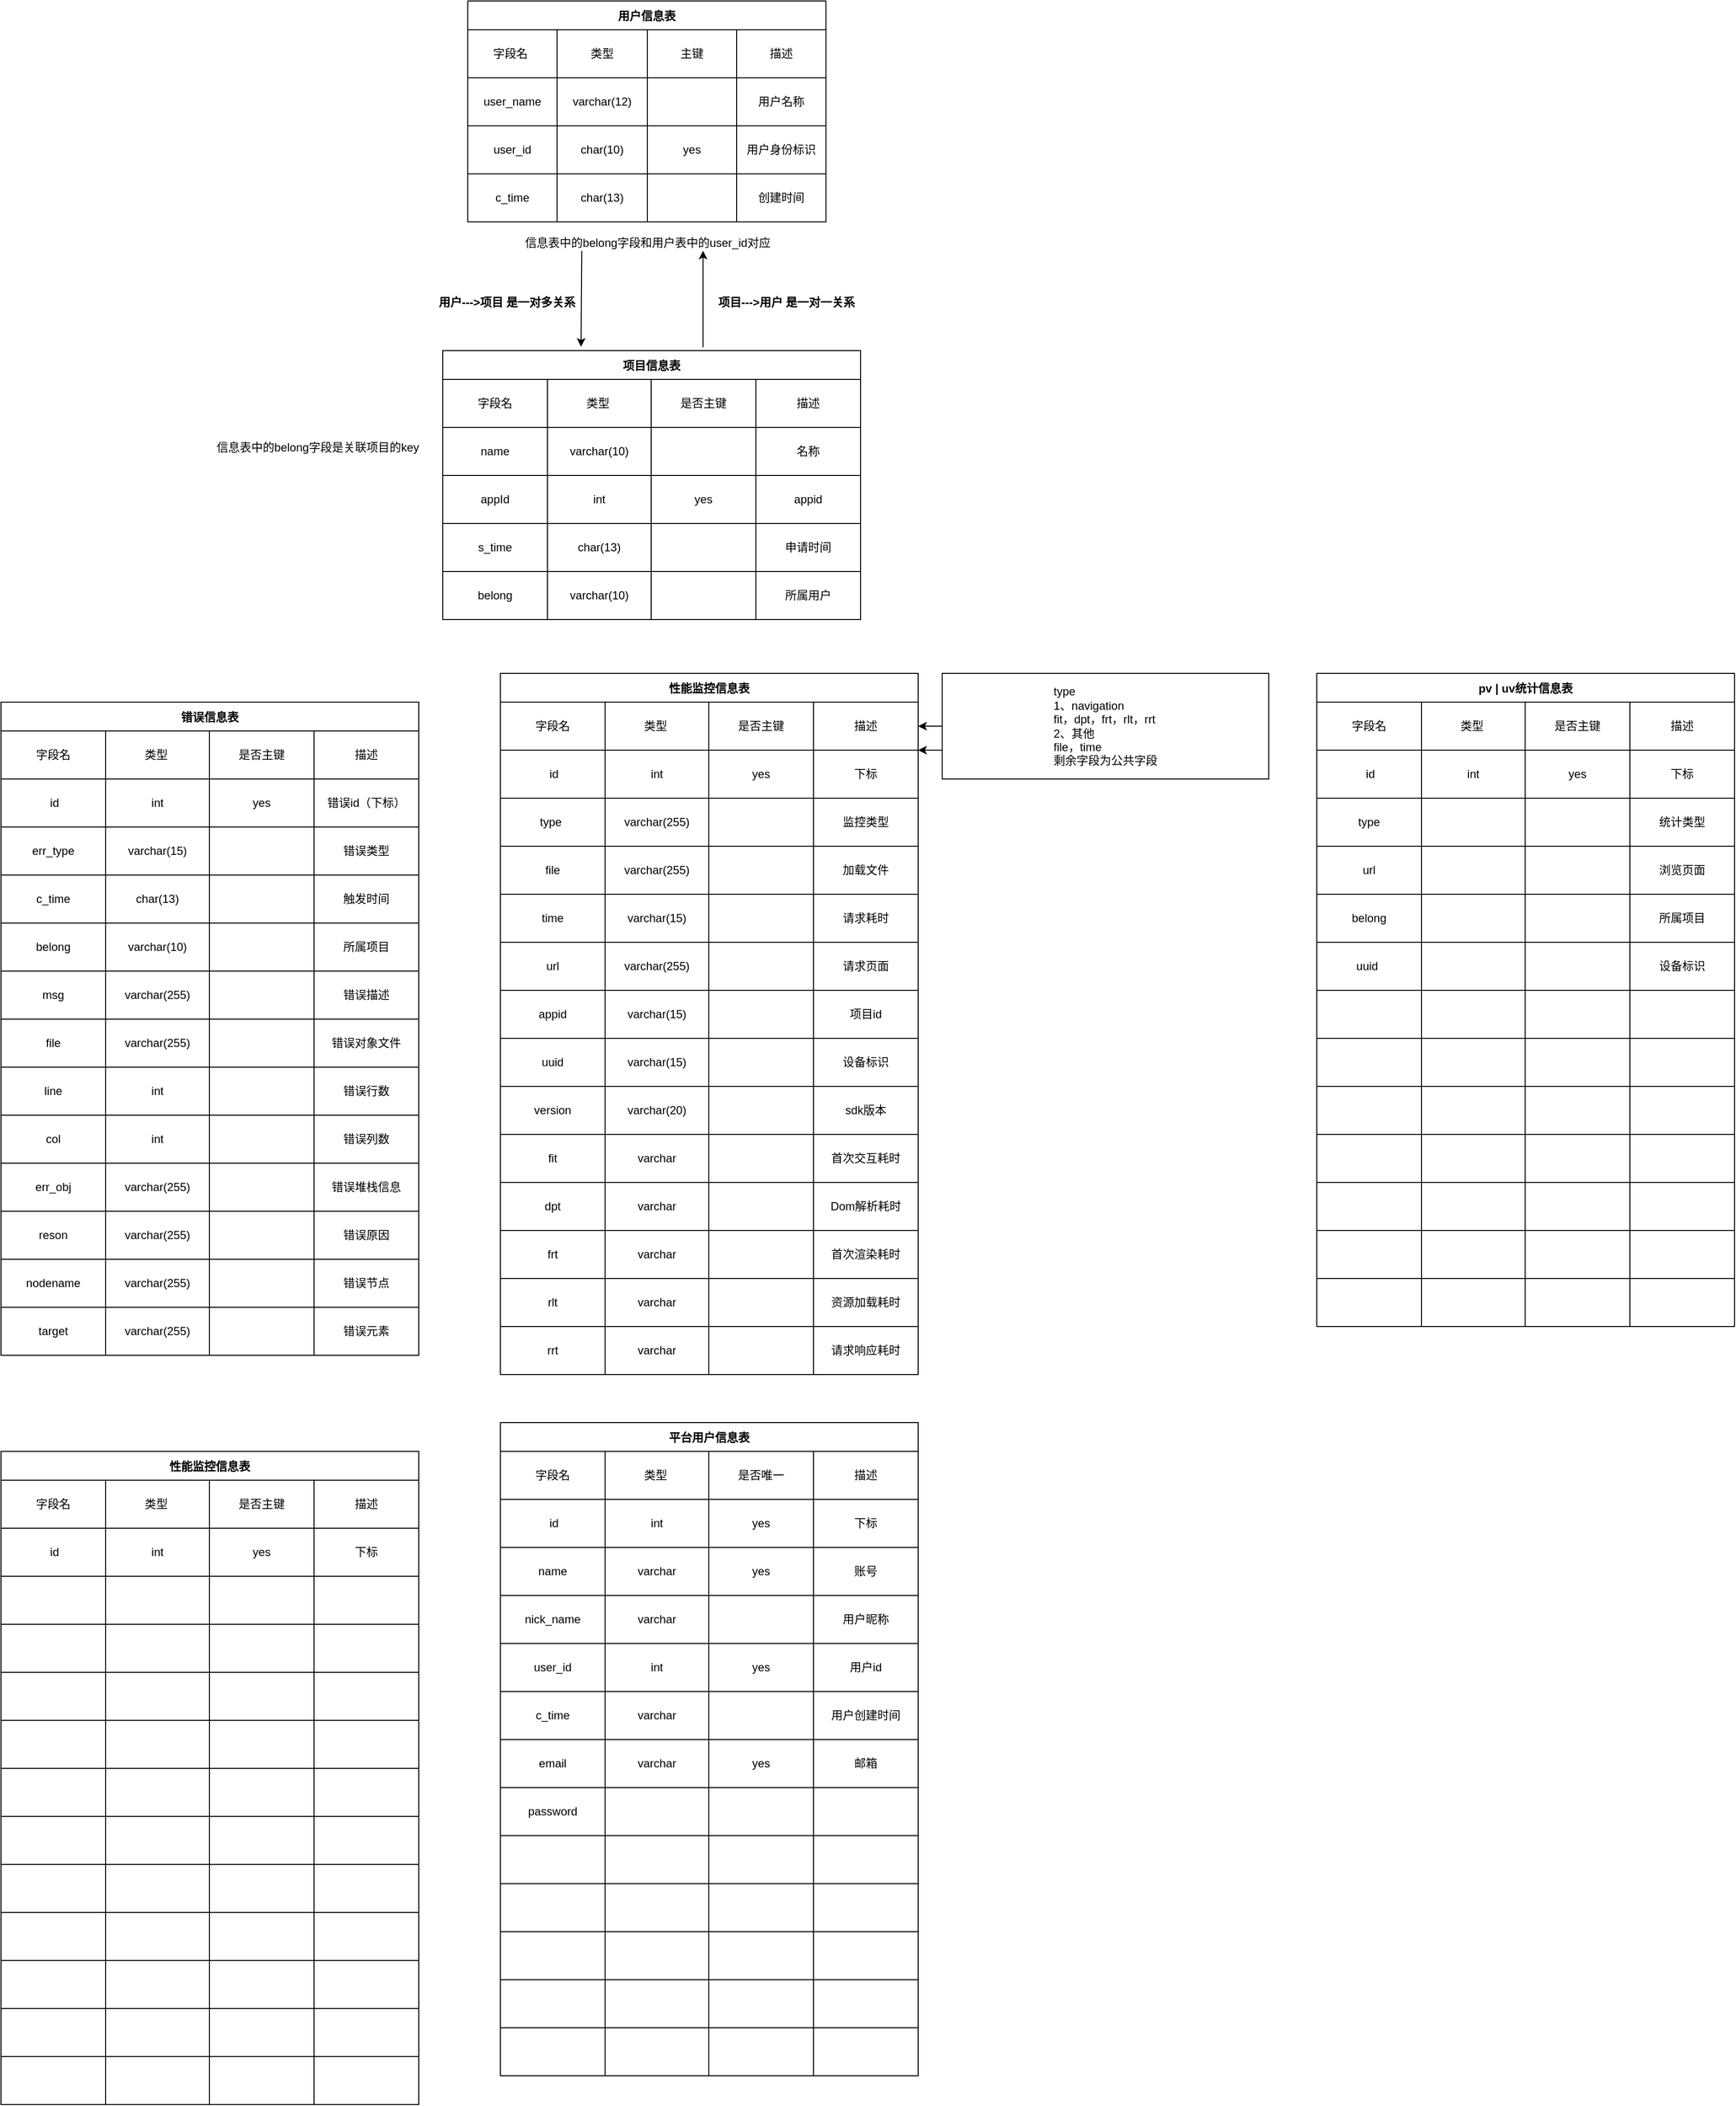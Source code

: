 <mxfile version="20.0.4" type="device"><diagram id="7USDsdrqPsZ-G95IPvTH" name="第 1 页"><mxGraphModel dx="652" dy="457" grid="1" gridSize="10" guides="1" tooltips="1" connect="1" arrows="1" fold="1" page="1" pageScale="1" pageWidth="200000" pageHeight="200000" math="0" shadow="0"><root><mxCell id="0"/><mxCell id="1" parent="0"/><mxCell id="ZoWCqt_kakScK_-2WPd1-1" value="用户信息表" style="shape=table;startSize=30;container=1;collapsible=0;childLayout=tableLayout;fontStyle=1;align=center;" parent="1" vertex="1"><mxGeometry x="626" y="320" width="373" height="230" as="geometry"/></mxCell><mxCell id="ZoWCqt_kakScK_-2WPd1-2" value="" style="shape=tableRow;horizontal=0;startSize=0;swimlaneHead=0;swimlaneBody=0;top=0;left=0;bottom=0;right=0;collapsible=0;dropTarget=0;fillColor=none;points=[[0,0.5],[1,0.5]];portConstraint=eastwest;" parent="ZoWCqt_kakScK_-2WPd1-1" vertex="1"><mxGeometry y="30" width="373" height="50" as="geometry"/></mxCell><mxCell id="ZoWCqt_kakScK_-2WPd1-3" value="&amp;nbsp; 字段名&lt;span style=&quot;white-space: pre;&quot;&gt;&#9;&lt;/span&gt;" style="shape=partialRectangle;html=1;whiteSpace=wrap;connectable=0;fillColor=none;top=0;left=0;bottom=0;right=0;overflow=hidden;" parent="ZoWCqt_kakScK_-2WPd1-2" vertex="1"><mxGeometry width="93" height="50" as="geometry"><mxRectangle width="93" height="50" as="alternateBounds"/></mxGeometry></mxCell><mxCell id="ZoWCqt_kakScK_-2WPd1-4" value="类型" style="shape=partialRectangle;html=1;whiteSpace=wrap;connectable=0;fillColor=none;top=0;left=0;bottom=0;right=0;overflow=hidden;" parent="ZoWCqt_kakScK_-2WPd1-2" vertex="1"><mxGeometry x="93" width="94" height="50" as="geometry"><mxRectangle width="94" height="50" as="alternateBounds"/></mxGeometry></mxCell><mxCell id="ZoWCqt_kakScK_-2WPd1-5" value="主键" style="shape=partialRectangle;html=1;whiteSpace=wrap;connectable=0;fillColor=none;top=0;left=0;bottom=0;right=0;overflow=hidden;" parent="ZoWCqt_kakScK_-2WPd1-2" vertex="1"><mxGeometry x="187" width="93" height="50" as="geometry"><mxRectangle width="93" height="50" as="alternateBounds"/></mxGeometry></mxCell><mxCell id="ZoWCqt_kakScK_-2WPd1-80" value="描述" style="shape=partialRectangle;html=1;whiteSpace=wrap;connectable=0;fillColor=none;top=0;left=0;bottom=0;right=0;overflow=hidden;" parent="ZoWCqt_kakScK_-2WPd1-2" vertex="1"><mxGeometry x="280" width="93" height="50" as="geometry"><mxRectangle width="93" height="50" as="alternateBounds"/></mxGeometry></mxCell><mxCell id="ZoWCqt_kakScK_-2WPd1-6" value="" style="shape=tableRow;horizontal=0;startSize=0;swimlaneHead=0;swimlaneBody=0;top=0;left=0;bottom=0;right=0;collapsible=0;dropTarget=0;fillColor=none;points=[[0,0.5],[1,0.5]];portConstraint=eastwest;" parent="ZoWCqt_kakScK_-2WPd1-1" vertex="1"><mxGeometry y="80" width="373" height="50" as="geometry"/></mxCell><mxCell id="ZoWCqt_kakScK_-2WPd1-7" value="user_name" style="shape=partialRectangle;html=1;whiteSpace=wrap;connectable=0;fillColor=none;top=0;left=0;bottom=0;right=0;overflow=hidden;" parent="ZoWCqt_kakScK_-2WPd1-6" vertex="1"><mxGeometry width="93" height="50" as="geometry"><mxRectangle width="93" height="50" as="alternateBounds"/></mxGeometry></mxCell><mxCell id="ZoWCqt_kakScK_-2WPd1-8" value="varchar(12)" style="shape=partialRectangle;html=1;whiteSpace=wrap;connectable=0;fillColor=none;top=0;left=0;bottom=0;right=0;overflow=hidden;" parent="ZoWCqt_kakScK_-2WPd1-6" vertex="1"><mxGeometry x="93" width="94" height="50" as="geometry"><mxRectangle width="94" height="50" as="alternateBounds"/></mxGeometry></mxCell><mxCell id="ZoWCqt_kakScK_-2WPd1-9" value="" style="shape=partialRectangle;html=1;whiteSpace=wrap;connectable=0;fillColor=none;top=0;left=0;bottom=0;right=0;overflow=hidden;" parent="ZoWCqt_kakScK_-2WPd1-6" vertex="1"><mxGeometry x="187" width="93" height="50" as="geometry"><mxRectangle width="93" height="50" as="alternateBounds"/></mxGeometry></mxCell><mxCell id="ZoWCqt_kakScK_-2WPd1-81" value="用户名称" style="shape=partialRectangle;html=1;whiteSpace=wrap;connectable=0;fillColor=none;top=0;left=0;bottom=0;right=0;overflow=hidden;" parent="ZoWCqt_kakScK_-2WPd1-6" vertex="1"><mxGeometry x="280" width="93" height="50" as="geometry"><mxRectangle width="93" height="50" as="alternateBounds"/></mxGeometry></mxCell><mxCell id="ZoWCqt_kakScK_-2WPd1-10" value="" style="shape=tableRow;horizontal=0;startSize=0;swimlaneHead=0;swimlaneBody=0;top=0;left=0;bottom=0;right=0;collapsible=0;dropTarget=0;fillColor=none;points=[[0,0.5],[1,0.5]];portConstraint=eastwest;" parent="ZoWCqt_kakScK_-2WPd1-1" vertex="1"><mxGeometry y="130" width="373" height="50" as="geometry"/></mxCell><mxCell id="ZoWCqt_kakScK_-2WPd1-11" value="user_id" style="shape=partialRectangle;html=1;whiteSpace=wrap;connectable=0;fillColor=none;top=0;left=0;bottom=0;right=0;overflow=hidden;" parent="ZoWCqt_kakScK_-2WPd1-10" vertex="1"><mxGeometry width="93" height="50" as="geometry"><mxRectangle width="93" height="50" as="alternateBounds"/></mxGeometry></mxCell><mxCell id="ZoWCqt_kakScK_-2WPd1-12" value="char(10)" style="shape=partialRectangle;html=1;whiteSpace=wrap;connectable=0;fillColor=none;top=0;left=0;bottom=0;right=0;overflow=hidden;" parent="ZoWCqt_kakScK_-2WPd1-10" vertex="1"><mxGeometry x="93" width="94" height="50" as="geometry"><mxRectangle width="94" height="50" as="alternateBounds"/></mxGeometry></mxCell><mxCell id="ZoWCqt_kakScK_-2WPd1-13" value="yes" style="shape=partialRectangle;html=1;whiteSpace=wrap;connectable=0;fillColor=none;top=0;left=0;bottom=0;right=0;overflow=hidden;" parent="ZoWCqt_kakScK_-2WPd1-10" vertex="1"><mxGeometry x="187" width="93" height="50" as="geometry"><mxRectangle width="93" height="50" as="alternateBounds"/></mxGeometry></mxCell><mxCell id="ZoWCqt_kakScK_-2WPd1-82" value="用户身份标识" style="shape=partialRectangle;html=1;whiteSpace=wrap;connectable=0;fillColor=none;top=0;left=0;bottom=0;right=0;overflow=hidden;" parent="ZoWCqt_kakScK_-2WPd1-10" vertex="1"><mxGeometry x="280" width="93" height="50" as="geometry"><mxRectangle width="93" height="50" as="alternateBounds"/></mxGeometry></mxCell><mxCell id="ZoWCqt_kakScK_-2WPd1-85" style="shape=tableRow;horizontal=0;startSize=0;swimlaneHead=0;swimlaneBody=0;top=0;left=0;bottom=0;right=0;collapsible=0;dropTarget=0;fillColor=none;points=[[0,0.5],[1,0.5]];portConstraint=eastwest;" parent="ZoWCqt_kakScK_-2WPd1-1" vertex="1"><mxGeometry y="180" width="373" height="50" as="geometry"/></mxCell><mxCell id="ZoWCqt_kakScK_-2WPd1-86" value="c_time" style="shape=partialRectangle;html=1;whiteSpace=wrap;connectable=0;fillColor=none;top=0;left=0;bottom=0;right=0;overflow=hidden;" parent="ZoWCqt_kakScK_-2WPd1-85" vertex="1"><mxGeometry width="93" height="50" as="geometry"><mxRectangle width="93" height="50" as="alternateBounds"/></mxGeometry></mxCell><mxCell id="ZoWCqt_kakScK_-2WPd1-87" value="char(13)" style="shape=partialRectangle;html=1;whiteSpace=wrap;connectable=0;fillColor=none;top=0;left=0;bottom=0;right=0;overflow=hidden;" parent="ZoWCqt_kakScK_-2WPd1-85" vertex="1"><mxGeometry x="93" width="94" height="50" as="geometry"><mxRectangle width="94" height="50" as="alternateBounds"/></mxGeometry></mxCell><mxCell id="ZoWCqt_kakScK_-2WPd1-88" style="shape=partialRectangle;html=1;whiteSpace=wrap;connectable=0;fillColor=none;top=0;left=0;bottom=0;right=0;overflow=hidden;" parent="ZoWCqt_kakScK_-2WPd1-85" vertex="1"><mxGeometry x="187" width="93" height="50" as="geometry"><mxRectangle width="93" height="50" as="alternateBounds"/></mxGeometry></mxCell><mxCell id="ZoWCqt_kakScK_-2WPd1-89" value="创建时间" style="shape=partialRectangle;html=1;whiteSpace=wrap;connectable=0;fillColor=none;top=0;left=0;bottom=0;right=0;overflow=hidden;" parent="ZoWCqt_kakScK_-2WPd1-85" vertex="1"><mxGeometry x="280" width="93" height="50" as="geometry"><mxRectangle width="93" height="50" as="alternateBounds"/></mxGeometry></mxCell><mxCell id="ZoWCqt_kakScK_-2WPd1-14" value="项目信息表" style="shape=table;startSize=30;container=1;collapsible=0;childLayout=tableLayout;fontStyle=1;align=center;" parent="1" vertex="1"><mxGeometry x="600" y="684" width="435" height="280" as="geometry"/></mxCell><mxCell id="ZoWCqt_kakScK_-2WPd1-15" value="" style="shape=tableRow;horizontal=0;startSize=0;swimlaneHead=0;swimlaneBody=0;top=0;left=0;bottom=0;right=0;collapsible=0;dropTarget=0;fillColor=none;points=[[0,0.5],[1,0.5]];portConstraint=eastwest;" parent="ZoWCqt_kakScK_-2WPd1-14" vertex="1"><mxGeometry y="30" width="435" height="50" as="geometry"/></mxCell><mxCell id="ZoWCqt_kakScK_-2WPd1-16" value="字段名" style="shape=partialRectangle;html=1;whiteSpace=wrap;connectable=0;fillColor=none;top=0;left=0;bottom=0;right=0;overflow=hidden;" parent="ZoWCqt_kakScK_-2WPd1-15" vertex="1"><mxGeometry width="109" height="50" as="geometry"><mxRectangle width="109" height="50" as="alternateBounds"/></mxGeometry></mxCell><mxCell id="ZoWCqt_kakScK_-2WPd1-17" value="类型&lt;span style=&quot;white-space: pre;&quot;&gt;&#9;&lt;/span&gt;" style="shape=partialRectangle;html=1;whiteSpace=wrap;connectable=0;fillColor=none;top=0;left=0;bottom=0;right=0;overflow=hidden;" parent="ZoWCqt_kakScK_-2WPd1-15" vertex="1"><mxGeometry x="109" width="108" height="50" as="geometry"><mxRectangle width="108" height="50" as="alternateBounds"/></mxGeometry></mxCell><mxCell id="ZoWCqt_kakScK_-2WPd1-18" value="是否主键" style="shape=partialRectangle;html=1;whiteSpace=wrap;connectable=0;fillColor=none;top=0;left=0;bottom=0;right=0;overflow=hidden;" parent="ZoWCqt_kakScK_-2WPd1-15" vertex="1"><mxGeometry x="217" width="109" height="50" as="geometry"><mxRectangle width="109" height="50" as="alternateBounds"/></mxGeometry></mxCell><mxCell id="ZoWCqt_kakScK_-2WPd1-49" value="描述" style="shape=partialRectangle;html=1;whiteSpace=wrap;connectable=0;fillColor=none;top=0;left=0;bottom=0;right=0;overflow=hidden;" parent="ZoWCqt_kakScK_-2WPd1-15" vertex="1"><mxGeometry x="326" width="109" height="50" as="geometry"><mxRectangle width="109" height="50" as="alternateBounds"/></mxGeometry></mxCell><mxCell id="ZoWCqt_kakScK_-2WPd1-19" value="" style="shape=tableRow;horizontal=0;startSize=0;swimlaneHead=0;swimlaneBody=0;top=0;left=0;bottom=0;right=0;collapsible=0;dropTarget=0;fillColor=none;points=[[0,0.5],[1,0.5]];portConstraint=eastwest;" parent="ZoWCqt_kakScK_-2WPd1-14" vertex="1"><mxGeometry y="80" width="435" height="50" as="geometry"/></mxCell><mxCell id="ZoWCqt_kakScK_-2WPd1-20" value="name" style="shape=partialRectangle;html=1;whiteSpace=wrap;connectable=0;fillColor=none;top=0;left=0;bottom=0;right=0;overflow=hidden;" parent="ZoWCqt_kakScK_-2WPd1-19" vertex="1"><mxGeometry width="109" height="50" as="geometry"><mxRectangle width="109" height="50" as="alternateBounds"/></mxGeometry></mxCell><mxCell id="ZoWCqt_kakScK_-2WPd1-21" value="varchar(10)" style="shape=partialRectangle;html=1;whiteSpace=wrap;connectable=0;fillColor=none;top=0;left=0;bottom=0;right=0;overflow=hidden;" parent="ZoWCqt_kakScK_-2WPd1-19" vertex="1"><mxGeometry x="109" width="108" height="50" as="geometry"><mxRectangle width="108" height="50" as="alternateBounds"/></mxGeometry></mxCell><mxCell id="ZoWCqt_kakScK_-2WPd1-22" value="" style="shape=partialRectangle;html=1;whiteSpace=wrap;connectable=0;fillColor=none;top=0;left=0;bottom=0;right=0;overflow=hidden;" parent="ZoWCqt_kakScK_-2WPd1-19" vertex="1"><mxGeometry x="217" width="109" height="50" as="geometry"><mxRectangle width="109" height="50" as="alternateBounds"/></mxGeometry></mxCell><mxCell id="ZoWCqt_kakScK_-2WPd1-50" value="名称" style="shape=partialRectangle;html=1;whiteSpace=wrap;connectable=0;fillColor=none;top=0;left=0;bottom=0;right=0;overflow=hidden;" parent="ZoWCqt_kakScK_-2WPd1-19" vertex="1"><mxGeometry x="326" width="109" height="50" as="geometry"><mxRectangle width="109" height="50" as="alternateBounds"/></mxGeometry></mxCell><mxCell id="ZoWCqt_kakScK_-2WPd1-23" value="" style="shape=tableRow;horizontal=0;startSize=0;swimlaneHead=0;swimlaneBody=0;top=0;left=0;bottom=0;right=0;collapsible=0;dropTarget=0;fillColor=none;points=[[0,0.5],[1,0.5]];portConstraint=eastwest;" parent="ZoWCqt_kakScK_-2WPd1-14" vertex="1"><mxGeometry y="130" width="435" height="50" as="geometry"/></mxCell><mxCell id="ZoWCqt_kakScK_-2WPd1-24" value="appId" style="shape=partialRectangle;html=1;whiteSpace=wrap;connectable=0;fillColor=none;top=0;left=0;bottom=0;right=0;overflow=hidden;" parent="ZoWCqt_kakScK_-2WPd1-23" vertex="1"><mxGeometry width="109" height="50" as="geometry"><mxRectangle width="109" height="50" as="alternateBounds"/></mxGeometry></mxCell><mxCell id="ZoWCqt_kakScK_-2WPd1-25" value="int" style="shape=partialRectangle;html=1;whiteSpace=wrap;connectable=0;fillColor=none;top=0;left=0;bottom=0;right=0;overflow=hidden;" parent="ZoWCqt_kakScK_-2WPd1-23" vertex="1"><mxGeometry x="109" width="108" height="50" as="geometry"><mxRectangle width="108" height="50" as="alternateBounds"/></mxGeometry></mxCell><mxCell id="ZoWCqt_kakScK_-2WPd1-26" value="yes" style="shape=partialRectangle;html=1;whiteSpace=wrap;connectable=0;fillColor=none;top=0;left=0;bottom=0;right=0;overflow=hidden;" parent="ZoWCqt_kakScK_-2WPd1-23" vertex="1"><mxGeometry x="217" width="109" height="50" as="geometry"><mxRectangle width="109" height="50" as="alternateBounds"/></mxGeometry></mxCell><mxCell id="ZoWCqt_kakScK_-2WPd1-51" value="appid&lt;br&gt;" style="shape=partialRectangle;html=1;whiteSpace=wrap;connectable=0;fillColor=none;top=0;left=0;bottom=0;right=0;overflow=hidden;" parent="ZoWCqt_kakScK_-2WPd1-23" vertex="1"><mxGeometry x="326" width="109" height="50" as="geometry"><mxRectangle width="109" height="50" as="alternateBounds"/></mxGeometry></mxCell><mxCell id="ZoWCqt_kakScK_-2WPd1-45" style="shape=tableRow;horizontal=0;startSize=0;swimlaneHead=0;swimlaneBody=0;top=0;left=0;bottom=0;right=0;collapsible=0;dropTarget=0;fillColor=none;points=[[0,0.5],[1,0.5]];portConstraint=eastwest;" parent="ZoWCqt_kakScK_-2WPd1-14" vertex="1"><mxGeometry y="180" width="435" height="50" as="geometry"/></mxCell><mxCell id="ZoWCqt_kakScK_-2WPd1-46" value="s_time" style="shape=partialRectangle;html=1;whiteSpace=wrap;connectable=0;fillColor=none;top=0;left=0;bottom=0;right=0;overflow=hidden;" parent="ZoWCqt_kakScK_-2WPd1-45" vertex="1"><mxGeometry width="109" height="50" as="geometry"><mxRectangle width="109" height="50" as="alternateBounds"/></mxGeometry></mxCell><mxCell id="ZoWCqt_kakScK_-2WPd1-47" value="char(13)" style="shape=partialRectangle;html=1;whiteSpace=wrap;connectable=0;fillColor=none;top=0;left=0;bottom=0;right=0;overflow=hidden;" parent="ZoWCqt_kakScK_-2WPd1-45" vertex="1"><mxGeometry x="109" width="108" height="50" as="geometry"><mxRectangle width="108" height="50" as="alternateBounds"/></mxGeometry></mxCell><mxCell id="ZoWCqt_kakScK_-2WPd1-48" style="shape=partialRectangle;html=1;whiteSpace=wrap;connectable=0;fillColor=none;top=0;left=0;bottom=0;right=0;overflow=hidden;" parent="ZoWCqt_kakScK_-2WPd1-45" vertex="1"><mxGeometry x="217" width="109" height="50" as="geometry"><mxRectangle width="109" height="50" as="alternateBounds"/></mxGeometry></mxCell><mxCell id="ZoWCqt_kakScK_-2WPd1-52" value="申请时间" style="shape=partialRectangle;html=1;whiteSpace=wrap;connectable=0;fillColor=none;top=0;left=0;bottom=0;right=0;overflow=hidden;" parent="ZoWCqt_kakScK_-2WPd1-45" vertex="1"><mxGeometry x="326" width="109" height="50" as="geometry"><mxRectangle width="109" height="50" as="alternateBounds"/></mxGeometry></mxCell><mxCell id="ZoWCqt_kakScK_-2WPd1-90" style="shape=tableRow;horizontal=0;startSize=0;swimlaneHead=0;swimlaneBody=0;top=0;left=0;bottom=0;right=0;collapsible=0;dropTarget=0;fillColor=none;points=[[0,0.5],[1,0.5]];portConstraint=eastwest;" parent="ZoWCqt_kakScK_-2WPd1-14" vertex="1"><mxGeometry y="230" width="435" height="50" as="geometry"/></mxCell><mxCell id="ZoWCqt_kakScK_-2WPd1-91" value="belong" style="shape=partialRectangle;html=1;whiteSpace=wrap;connectable=0;fillColor=none;top=0;left=0;bottom=0;right=0;overflow=hidden;" parent="ZoWCqt_kakScK_-2WPd1-90" vertex="1"><mxGeometry width="109" height="50" as="geometry"><mxRectangle width="109" height="50" as="alternateBounds"/></mxGeometry></mxCell><mxCell id="ZoWCqt_kakScK_-2WPd1-92" value="varchar(10)" style="shape=partialRectangle;html=1;whiteSpace=wrap;connectable=0;fillColor=none;top=0;left=0;bottom=0;right=0;overflow=hidden;" parent="ZoWCqt_kakScK_-2WPd1-90" vertex="1"><mxGeometry x="109" width="108" height="50" as="geometry"><mxRectangle width="108" height="50" as="alternateBounds"/></mxGeometry></mxCell><mxCell id="ZoWCqt_kakScK_-2WPd1-93" value="" style="shape=partialRectangle;html=1;whiteSpace=wrap;connectable=0;fillColor=none;top=0;left=0;bottom=0;right=0;overflow=hidden;" parent="ZoWCqt_kakScK_-2WPd1-90" vertex="1"><mxGeometry x="217" width="109" height="50" as="geometry"><mxRectangle width="109" height="50" as="alternateBounds"/></mxGeometry></mxCell><mxCell id="ZoWCqt_kakScK_-2WPd1-94" value="所属用户" style="shape=partialRectangle;html=1;whiteSpace=wrap;connectable=0;fillColor=none;top=0;left=0;bottom=0;right=0;overflow=hidden;" parent="ZoWCqt_kakScK_-2WPd1-90" vertex="1"><mxGeometry x="326" width="109" height="50" as="geometry"><mxRectangle width="109" height="50" as="alternateBounds"/></mxGeometry></mxCell><mxCell id="ZoWCqt_kakScK_-2WPd1-54" value="&lt;b&gt;用户---&amp;gt;项目 是一对多关系&lt;/b&gt;" style="text;html=1;strokeColor=none;fillColor=none;align=center;verticalAlign=middle;whiteSpace=wrap;rounded=0;" parent="1" vertex="1"><mxGeometry x="590" y="619" width="154" height="30" as="geometry"/></mxCell><mxCell id="ZoWCqt_kakScK_-2WPd1-55" value="&lt;b&gt;项目---&amp;gt;用户 是一对一关系&lt;/b&gt;" style="text;html=1;strokeColor=none;fillColor=none;align=center;verticalAlign=middle;whiteSpace=wrap;rounded=0;" parent="1" vertex="1"><mxGeometry x="881" y="596.5" width="154" height="75" as="geometry"/></mxCell><mxCell id="ZoWCqt_kakScK_-2WPd1-83" value="" style="endArrow=classic;html=1;rounded=0;entryX=0.343;entryY=-0.002;entryDx=0;entryDy=0;entryPerimeter=0;exitX=0.249;exitY=1.112;exitDx=0;exitDy=0;exitPerimeter=0;" parent="1" edge="1"><mxGeometry width="50" height="50" relative="1" as="geometry"><mxPoint x="744.73" y="580.24" as="sourcePoint"/><mxPoint x="744.005" y="680" as="targetPoint"/></mxGeometry></mxCell><mxCell id="ZoWCqt_kakScK_-2WPd1-84" value="" style="endArrow=classic;html=1;rounded=0;exitX=0.623;exitY=0.002;exitDx=0;exitDy=0;exitPerimeter=0;" parent="1" edge="1"><mxGeometry width="50" height="50" relative="1" as="geometry"><mxPoint x="871.005" y="680.46" as="sourcePoint"/><mxPoint x="871" y="580" as="targetPoint"/></mxGeometry></mxCell><mxCell id="ZoWCqt_kakScK_-2WPd1-95" value="信息表中的belong字段和用户表中的user_id对应" style="text;html=1;align=center;verticalAlign=middle;resizable=0;points=[];autosize=1;strokeColor=none;fillColor=none;" parent="1" vertex="1"><mxGeometry x="677.5" y="562" width="270" height="20" as="geometry"/></mxCell><mxCell id="ZoWCqt_kakScK_-2WPd1-135" value="错误信息表" style="shape=table;startSize=30;container=1;collapsible=0;childLayout=tableLayout;fontStyle=1;align=center;" parent="1" vertex="1"><mxGeometry x="140" y="1050" width="435" height="680" as="geometry"/></mxCell><mxCell id="ZoWCqt_kakScK_-2WPd1-136" value="" style="shape=tableRow;horizontal=0;startSize=0;swimlaneHead=0;swimlaneBody=0;top=0;left=0;bottom=0;right=0;collapsible=0;dropTarget=0;fillColor=none;points=[[0,0.5],[1,0.5]];portConstraint=eastwest;" parent="ZoWCqt_kakScK_-2WPd1-135" vertex="1"><mxGeometry y="30" width="435" height="50" as="geometry"/></mxCell><mxCell id="ZoWCqt_kakScK_-2WPd1-137" value="字段名" style="shape=partialRectangle;html=1;whiteSpace=wrap;connectable=0;fillColor=none;top=0;left=0;bottom=0;right=0;overflow=hidden;" parent="ZoWCqt_kakScK_-2WPd1-136" vertex="1"><mxGeometry width="109" height="50" as="geometry"><mxRectangle width="109" height="50" as="alternateBounds"/></mxGeometry></mxCell><mxCell id="ZoWCqt_kakScK_-2WPd1-138" value="类型&lt;span style=&quot;white-space: pre;&quot;&gt;&#9;&lt;/span&gt;" style="shape=partialRectangle;html=1;whiteSpace=wrap;connectable=0;fillColor=none;top=0;left=0;bottom=0;right=0;overflow=hidden;" parent="ZoWCqt_kakScK_-2WPd1-136" vertex="1"><mxGeometry x="109" width="108" height="50" as="geometry"><mxRectangle width="108" height="50" as="alternateBounds"/></mxGeometry></mxCell><mxCell id="ZoWCqt_kakScK_-2WPd1-139" value="是否主键" style="shape=partialRectangle;html=1;whiteSpace=wrap;connectable=0;fillColor=none;top=0;left=0;bottom=0;right=0;overflow=hidden;" parent="ZoWCqt_kakScK_-2WPd1-136" vertex="1"><mxGeometry x="217" width="109" height="50" as="geometry"><mxRectangle width="109" height="50" as="alternateBounds"/></mxGeometry></mxCell><mxCell id="ZoWCqt_kakScK_-2WPd1-140" value="描述" style="shape=partialRectangle;html=1;whiteSpace=wrap;connectable=0;fillColor=none;top=0;left=0;bottom=0;right=0;overflow=hidden;" parent="ZoWCqt_kakScK_-2WPd1-136" vertex="1"><mxGeometry x="326" width="109" height="50" as="geometry"><mxRectangle width="109" height="50" as="alternateBounds"/></mxGeometry></mxCell><mxCell id="ZoWCqt_kakScK_-2WPd1-141" value="" style="shape=tableRow;horizontal=0;startSize=0;swimlaneHead=0;swimlaneBody=0;top=0;left=0;bottom=0;right=0;collapsible=0;dropTarget=0;fillColor=none;points=[[0,0.5],[1,0.5]];portConstraint=eastwest;" parent="ZoWCqt_kakScK_-2WPd1-135" vertex="1"><mxGeometry y="80" width="435" height="50" as="geometry"/></mxCell><mxCell id="ZoWCqt_kakScK_-2WPd1-142" value="&amp;nbsp; &amp;nbsp;&lt;span style=&quot;white-space: pre;&quot;&gt;id&#9;&lt;/span&gt;" style="shape=partialRectangle;html=1;whiteSpace=wrap;connectable=0;fillColor=none;top=0;left=0;bottom=0;right=0;overflow=hidden;" parent="ZoWCqt_kakScK_-2WPd1-141" vertex="1"><mxGeometry width="109" height="50" as="geometry"><mxRectangle width="109" height="50" as="alternateBounds"/></mxGeometry></mxCell><mxCell id="ZoWCqt_kakScK_-2WPd1-143" value="int" style="shape=partialRectangle;html=1;whiteSpace=wrap;connectable=0;fillColor=none;top=0;left=0;bottom=0;right=0;overflow=hidden;" parent="ZoWCqt_kakScK_-2WPd1-141" vertex="1"><mxGeometry x="109" width="108" height="50" as="geometry"><mxRectangle width="108" height="50" as="alternateBounds"/></mxGeometry></mxCell><mxCell id="ZoWCqt_kakScK_-2WPd1-144" value="yes" style="shape=partialRectangle;html=1;whiteSpace=wrap;connectable=0;fillColor=none;top=0;left=0;bottom=0;right=0;overflow=hidden;" parent="ZoWCqt_kakScK_-2WPd1-141" vertex="1"><mxGeometry x="217" width="109" height="50" as="geometry"><mxRectangle width="109" height="50" as="alternateBounds"/></mxGeometry></mxCell><mxCell id="ZoWCqt_kakScK_-2WPd1-145" value="错误id（下标）" style="shape=partialRectangle;html=1;whiteSpace=wrap;connectable=0;fillColor=none;top=0;left=0;bottom=0;right=0;overflow=hidden;" parent="ZoWCqt_kakScK_-2WPd1-141" vertex="1"><mxGeometry x="326" width="109" height="50" as="geometry"><mxRectangle width="109" height="50" as="alternateBounds"/></mxGeometry></mxCell><mxCell id="ZoWCqt_kakScK_-2WPd1-146" value="" style="shape=tableRow;horizontal=0;startSize=0;swimlaneHead=0;swimlaneBody=0;top=0;left=0;bottom=0;right=0;collapsible=0;dropTarget=0;fillColor=none;points=[[0,0.5],[1,0.5]];portConstraint=eastwest;" parent="ZoWCqt_kakScK_-2WPd1-135" vertex="1"><mxGeometry y="130" width="435" height="50" as="geometry"/></mxCell><mxCell id="ZoWCqt_kakScK_-2WPd1-147" value="err_type" style="shape=partialRectangle;html=1;whiteSpace=wrap;connectable=0;fillColor=none;top=0;left=0;bottom=0;right=0;overflow=hidden;" parent="ZoWCqt_kakScK_-2WPd1-146" vertex="1"><mxGeometry width="109" height="50" as="geometry"><mxRectangle width="109" height="50" as="alternateBounds"/></mxGeometry></mxCell><mxCell id="ZoWCqt_kakScK_-2WPd1-148" value="varchar(15)" style="shape=partialRectangle;html=1;whiteSpace=wrap;connectable=0;fillColor=none;top=0;left=0;bottom=0;right=0;overflow=hidden;" parent="ZoWCqt_kakScK_-2WPd1-146" vertex="1"><mxGeometry x="109" width="108" height="50" as="geometry"><mxRectangle width="108" height="50" as="alternateBounds"/></mxGeometry></mxCell><mxCell id="ZoWCqt_kakScK_-2WPd1-149" value="" style="shape=partialRectangle;html=1;whiteSpace=wrap;connectable=0;fillColor=none;top=0;left=0;bottom=0;right=0;overflow=hidden;" parent="ZoWCqt_kakScK_-2WPd1-146" vertex="1"><mxGeometry x="217" width="109" height="50" as="geometry"><mxRectangle width="109" height="50" as="alternateBounds"/></mxGeometry></mxCell><mxCell id="ZoWCqt_kakScK_-2WPd1-150" value="错误类型" style="shape=partialRectangle;html=1;whiteSpace=wrap;connectable=0;fillColor=none;top=0;left=0;bottom=0;right=0;overflow=hidden;" parent="ZoWCqt_kakScK_-2WPd1-146" vertex="1"><mxGeometry x="326" width="109" height="50" as="geometry"><mxRectangle width="109" height="50" as="alternateBounds"/></mxGeometry></mxCell><mxCell id="ZoWCqt_kakScK_-2WPd1-151" style="shape=tableRow;horizontal=0;startSize=0;swimlaneHead=0;swimlaneBody=0;top=0;left=0;bottom=0;right=0;collapsible=0;dropTarget=0;fillColor=none;points=[[0,0.5],[1,0.5]];portConstraint=eastwest;" parent="ZoWCqt_kakScK_-2WPd1-135" vertex="1"><mxGeometry y="180" width="435" height="50" as="geometry"/></mxCell><mxCell id="ZoWCqt_kakScK_-2WPd1-152" value="c_time" style="shape=partialRectangle;html=1;whiteSpace=wrap;connectable=0;fillColor=none;top=0;left=0;bottom=0;right=0;overflow=hidden;" parent="ZoWCqt_kakScK_-2WPd1-151" vertex="1"><mxGeometry width="109" height="50" as="geometry"><mxRectangle width="109" height="50" as="alternateBounds"/></mxGeometry></mxCell><mxCell id="ZoWCqt_kakScK_-2WPd1-153" value="char(13)" style="shape=partialRectangle;html=1;whiteSpace=wrap;connectable=0;fillColor=none;top=0;left=0;bottom=0;right=0;overflow=hidden;" parent="ZoWCqt_kakScK_-2WPd1-151" vertex="1"><mxGeometry x="109" width="108" height="50" as="geometry"><mxRectangle width="108" height="50" as="alternateBounds"/></mxGeometry></mxCell><mxCell id="ZoWCqt_kakScK_-2WPd1-154" style="shape=partialRectangle;html=1;whiteSpace=wrap;connectable=0;fillColor=none;top=0;left=0;bottom=0;right=0;overflow=hidden;" parent="ZoWCqt_kakScK_-2WPd1-151" vertex="1"><mxGeometry x="217" width="109" height="50" as="geometry"><mxRectangle width="109" height="50" as="alternateBounds"/></mxGeometry></mxCell><mxCell id="ZoWCqt_kakScK_-2WPd1-155" value="触发时间" style="shape=partialRectangle;html=1;whiteSpace=wrap;connectable=0;fillColor=none;top=0;left=0;bottom=0;right=0;overflow=hidden;" parent="ZoWCqt_kakScK_-2WPd1-151" vertex="1"><mxGeometry x="326" width="109" height="50" as="geometry"><mxRectangle width="109" height="50" as="alternateBounds"/></mxGeometry></mxCell><mxCell id="ZoWCqt_kakScK_-2WPd1-156" style="shape=tableRow;horizontal=0;startSize=0;swimlaneHead=0;swimlaneBody=0;top=0;left=0;bottom=0;right=0;collapsible=0;dropTarget=0;fillColor=none;points=[[0,0.5],[1,0.5]];portConstraint=eastwest;" parent="ZoWCqt_kakScK_-2WPd1-135" vertex="1"><mxGeometry y="230" width="435" height="50" as="geometry"/></mxCell><mxCell id="ZoWCqt_kakScK_-2WPd1-157" value="belong" style="shape=partialRectangle;html=1;whiteSpace=wrap;connectable=0;fillColor=none;top=0;left=0;bottom=0;right=0;overflow=hidden;" parent="ZoWCqt_kakScK_-2WPd1-156" vertex="1"><mxGeometry width="109" height="50" as="geometry"><mxRectangle width="109" height="50" as="alternateBounds"/></mxGeometry></mxCell><mxCell id="ZoWCqt_kakScK_-2WPd1-158" value="varchar(10)" style="shape=partialRectangle;html=1;whiteSpace=wrap;connectable=0;fillColor=none;top=0;left=0;bottom=0;right=0;overflow=hidden;" parent="ZoWCqt_kakScK_-2WPd1-156" vertex="1"><mxGeometry x="109" width="108" height="50" as="geometry"><mxRectangle width="108" height="50" as="alternateBounds"/></mxGeometry></mxCell><mxCell id="ZoWCqt_kakScK_-2WPd1-159" value="" style="shape=partialRectangle;html=1;whiteSpace=wrap;connectable=0;fillColor=none;top=0;left=0;bottom=0;right=0;overflow=hidden;" parent="ZoWCqt_kakScK_-2WPd1-156" vertex="1"><mxGeometry x="217" width="109" height="50" as="geometry"><mxRectangle width="109" height="50" as="alternateBounds"/></mxGeometry></mxCell><mxCell id="ZoWCqt_kakScK_-2WPd1-160" value="所属项目" style="shape=partialRectangle;html=1;whiteSpace=wrap;connectable=0;fillColor=none;top=0;left=0;bottom=0;right=0;overflow=hidden;" parent="ZoWCqt_kakScK_-2WPd1-156" vertex="1"><mxGeometry x="326" width="109" height="50" as="geometry"><mxRectangle width="109" height="50" as="alternateBounds"/></mxGeometry></mxCell><mxCell id="ZoWCqt_kakScK_-2WPd1-162" style="shape=tableRow;horizontal=0;startSize=0;swimlaneHead=0;swimlaneBody=0;top=0;left=0;bottom=0;right=0;collapsible=0;dropTarget=0;fillColor=none;points=[[0,0.5],[1,0.5]];portConstraint=eastwest;" parent="ZoWCqt_kakScK_-2WPd1-135" vertex="1"><mxGeometry y="280" width="435" height="50" as="geometry"/></mxCell><mxCell id="ZoWCqt_kakScK_-2WPd1-163" value="msg" style="shape=partialRectangle;html=1;whiteSpace=wrap;connectable=0;fillColor=none;top=0;left=0;bottom=0;right=0;overflow=hidden;" parent="ZoWCqt_kakScK_-2WPd1-162" vertex="1"><mxGeometry width="109" height="50" as="geometry"><mxRectangle width="109" height="50" as="alternateBounds"/></mxGeometry></mxCell><mxCell id="ZoWCqt_kakScK_-2WPd1-164" value="varchar(255)" style="shape=partialRectangle;html=1;whiteSpace=wrap;connectable=0;fillColor=none;top=0;left=0;bottom=0;right=0;overflow=hidden;" parent="ZoWCqt_kakScK_-2WPd1-162" vertex="1"><mxGeometry x="109" width="108" height="50" as="geometry"><mxRectangle width="108" height="50" as="alternateBounds"/></mxGeometry></mxCell><mxCell id="ZoWCqt_kakScK_-2WPd1-165" style="shape=partialRectangle;html=1;whiteSpace=wrap;connectable=0;fillColor=none;top=0;left=0;bottom=0;right=0;overflow=hidden;" parent="ZoWCqt_kakScK_-2WPd1-162" vertex="1"><mxGeometry x="217" width="109" height="50" as="geometry"><mxRectangle width="109" height="50" as="alternateBounds"/></mxGeometry></mxCell><mxCell id="ZoWCqt_kakScK_-2WPd1-166" value="错误描述" style="shape=partialRectangle;html=1;whiteSpace=wrap;connectable=0;fillColor=none;top=0;left=0;bottom=0;right=0;overflow=hidden;" parent="ZoWCqt_kakScK_-2WPd1-162" vertex="1"><mxGeometry x="326" width="109" height="50" as="geometry"><mxRectangle width="109" height="50" as="alternateBounds"/></mxGeometry></mxCell><mxCell id="ZoWCqt_kakScK_-2WPd1-167" style="shape=tableRow;horizontal=0;startSize=0;swimlaneHead=0;swimlaneBody=0;top=0;left=0;bottom=0;right=0;collapsible=0;dropTarget=0;fillColor=none;points=[[0,0.5],[1,0.5]];portConstraint=eastwest;" parent="ZoWCqt_kakScK_-2WPd1-135" vertex="1"><mxGeometry y="330" width="435" height="50" as="geometry"/></mxCell><mxCell id="ZoWCqt_kakScK_-2WPd1-168" value="file" style="shape=partialRectangle;html=1;whiteSpace=wrap;connectable=0;fillColor=none;top=0;left=0;bottom=0;right=0;overflow=hidden;" parent="ZoWCqt_kakScK_-2WPd1-167" vertex="1"><mxGeometry width="109" height="50" as="geometry"><mxRectangle width="109" height="50" as="alternateBounds"/></mxGeometry></mxCell><mxCell id="ZoWCqt_kakScK_-2WPd1-169" value="varchar(255)" style="shape=partialRectangle;html=1;whiteSpace=wrap;connectable=0;fillColor=none;top=0;left=0;bottom=0;right=0;overflow=hidden;" parent="ZoWCqt_kakScK_-2WPd1-167" vertex="1"><mxGeometry x="109" width="108" height="50" as="geometry"><mxRectangle width="108" height="50" as="alternateBounds"/></mxGeometry></mxCell><mxCell id="ZoWCqt_kakScK_-2WPd1-170" style="shape=partialRectangle;html=1;whiteSpace=wrap;connectable=0;fillColor=none;top=0;left=0;bottom=0;right=0;overflow=hidden;" parent="ZoWCqt_kakScK_-2WPd1-167" vertex="1"><mxGeometry x="217" width="109" height="50" as="geometry"><mxRectangle width="109" height="50" as="alternateBounds"/></mxGeometry></mxCell><mxCell id="ZoWCqt_kakScK_-2WPd1-171" value="错误对象文件" style="shape=partialRectangle;html=1;whiteSpace=wrap;connectable=0;fillColor=none;top=0;left=0;bottom=0;right=0;overflow=hidden;" parent="ZoWCqt_kakScK_-2WPd1-167" vertex="1"><mxGeometry x="326" width="109" height="50" as="geometry"><mxRectangle width="109" height="50" as="alternateBounds"/></mxGeometry></mxCell><mxCell id="ZoWCqt_kakScK_-2WPd1-172" style="shape=tableRow;horizontal=0;startSize=0;swimlaneHead=0;swimlaneBody=0;top=0;left=0;bottom=0;right=0;collapsible=0;dropTarget=0;fillColor=none;points=[[0,0.5],[1,0.5]];portConstraint=eastwest;" parent="ZoWCqt_kakScK_-2WPd1-135" vertex="1"><mxGeometry y="380" width="435" height="50" as="geometry"/></mxCell><mxCell id="ZoWCqt_kakScK_-2WPd1-173" value="line" style="shape=partialRectangle;html=1;whiteSpace=wrap;connectable=0;fillColor=none;top=0;left=0;bottom=0;right=0;overflow=hidden;" parent="ZoWCqt_kakScK_-2WPd1-172" vertex="1"><mxGeometry width="109" height="50" as="geometry"><mxRectangle width="109" height="50" as="alternateBounds"/></mxGeometry></mxCell><mxCell id="ZoWCqt_kakScK_-2WPd1-174" value="int" style="shape=partialRectangle;html=1;whiteSpace=wrap;connectable=0;fillColor=none;top=0;left=0;bottom=0;right=0;overflow=hidden;" parent="ZoWCqt_kakScK_-2WPd1-172" vertex="1"><mxGeometry x="109" width="108" height="50" as="geometry"><mxRectangle width="108" height="50" as="alternateBounds"/></mxGeometry></mxCell><mxCell id="ZoWCqt_kakScK_-2WPd1-175" style="shape=partialRectangle;html=1;whiteSpace=wrap;connectable=0;fillColor=none;top=0;left=0;bottom=0;right=0;overflow=hidden;" parent="ZoWCqt_kakScK_-2WPd1-172" vertex="1"><mxGeometry x="217" width="109" height="50" as="geometry"><mxRectangle width="109" height="50" as="alternateBounds"/></mxGeometry></mxCell><mxCell id="ZoWCqt_kakScK_-2WPd1-176" value="错误行数" style="shape=partialRectangle;html=1;whiteSpace=wrap;connectable=0;fillColor=none;top=0;left=0;bottom=0;right=0;overflow=hidden;" parent="ZoWCqt_kakScK_-2WPd1-172" vertex="1"><mxGeometry x="326" width="109" height="50" as="geometry"><mxRectangle width="109" height="50" as="alternateBounds"/></mxGeometry></mxCell><mxCell id="ZoWCqt_kakScK_-2WPd1-177" style="shape=tableRow;horizontal=0;startSize=0;swimlaneHead=0;swimlaneBody=0;top=0;left=0;bottom=0;right=0;collapsible=0;dropTarget=0;fillColor=none;points=[[0,0.5],[1,0.5]];portConstraint=eastwest;" parent="ZoWCqt_kakScK_-2WPd1-135" vertex="1"><mxGeometry y="430" width="435" height="50" as="geometry"/></mxCell><mxCell id="ZoWCqt_kakScK_-2WPd1-178" value="col" style="shape=partialRectangle;html=1;whiteSpace=wrap;connectable=0;fillColor=none;top=0;left=0;bottom=0;right=0;overflow=hidden;" parent="ZoWCqt_kakScK_-2WPd1-177" vertex="1"><mxGeometry width="109" height="50" as="geometry"><mxRectangle width="109" height="50" as="alternateBounds"/></mxGeometry></mxCell><mxCell id="ZoWCqt_kakScK_-2WPd1-179" value="int" style="shape=partialRectangle;html=1;whiteSpace=wrap;connectable=0;fillColor=none;top=0;left=0;bottom=0;right=0;overflow=hidden;" parent="ZoWCqt_kakScK_-2WPd1-177" vertex="1"><mxGeometry x="109" width="108" height="50" as="geometry"><mxRectangle width="108" height="50" as="alternateBounds"/></mxGeometry></mxCell><mxCell id="ZoWCqt_kakScK_-2WPd1-180" style="shape=partialRectangle;html=1;whiteSpace=wrap;connectable=0;fillColor=none;top=0;left=0;bottom=0;right=0;overflow=hidden;" parent="ZoWCqt_kakScK_-2WPd1-177" vertex="1"><mxGeometry x="217" width="109" height="50" as="geometry"><mxRectangle width="109" height="50" as="alternateBounds"/></mxGeometry></mxCell><mxCell id="ZoWCqt_kakScK_-2WPd1-181" value="错误列数" style="shape=partialRectangle;html=1;whiteSpace=wrap;connectable=0;fillColor=none;top=0;left=0;bottom=0;right=0;overflow=hidden;" parent="ZoWCqt_kakScK_-2WPd1-177" vertex="1"><mxGeometry x="326" width="109" height="50" as="geometry"><mxRectangle width="109" height="50" as="alternateBounds"/></mxGeometry></mxCell><mxCell id="ZoWCqt_kakScK_-2WPd1-182" style="shape=tableRow;horizontal=0;startSize=0;swimlaneHead=0;swimlaneBody=0;top=0;left=0;bottom=0;right=0;collapsible=0;dropTarget=0;fillColor=none;points=[[0,0.5],[1,0.5]];portConstraint=eastwest;" parent="ZoWCqt_kakScK_-2WPd1-135" vertex="1"><mxGeometry y="480" width="435" height="50" as="geometry"/></mxCell><mxCell id="ZoWCqt_kakScK_-2WPd1-183" value="err_obj" style="shape=partialRectangle;html=1;whiteSpace=wrap;connectable=0;fillColor=none;top=0;left=0;bottom=0;right=0;overflow=hidden;" parent="ZoWCqt_kakScK_-2WPd1-182" vertex="1"><mxGeometry width="109" height="50" as="geometry"><mxRectangle width="109" height="50" as="alternateBounds"/></mxGeometry></mxCell><mxCell id="ZoWCqt_kakScK_-2WPd1-184" value="varchar(255)" style="shape=partialRectangle;html=1;whiteSpace=wrap;connectable=0;fillColor=none;top=0;left=0;bottom=0;right=0;overflow=hidden;" parent="ZoWCqt_kakScK_-2WPd1-182" vertex="1"><mxGeometry x="109" width="108" height="50" as="geometry"><mxRectangle width="108" height="50" as="alternateBounds"/></mxGeometry></mxCell><mxCell id="ZoWCqt_kakScK_-2WPd1-185" style="shape=partialRectangle;html=1;whiteSpace=wrap;connectable=0;fillColor=none;top=0;left=0;bottom=0;right=0;overflow=hidden;" parent="ZoWCqt_kakScK_-2WPd1-182" vertex="1"><mxGeometry x="217" width="109" height="50" as="geometry"><mxRectangle width="109" height="50" as="alternateBounds"/></mxGeometry></mxCell><mxCell id="ZoWCqt_kakScK_-2WPd1-186" value="错误堆栈信息" style="shape=partialRectangle;html=1;whiteSpace=wrap;connectable=0;fillColor=none;top=0;left=0;bottom=0;right=0;overflow=hidden;" parent="ZoWCqt_kakScK_-2WPd1-182" vertex="1"><mxGeometry x="326" width="109" height="50" as="geometry"><mxRectangle width="109" height="50" as="alternateBounds"/></mxGeometry></mxCell><mxCell id="ZoWCqt_kakScK_-2WPd1-187" style="shape=tableRow;horizontal=0;startSize=0;swimlaneHead=0;swimlaneBody=0;top=0;left=0;bottom=0;right=0;collapsible=0;dropTarget=0;fillColor=none;points=[[0,0.5],[1,0.5]];portConstraint=eastwest;" parent="ZoWCqt_kakScK_-2WPd1-135" vertex="1"><mxGeometry y="530" width="435" height="50" as="geometry"/></mxCell><mxCell id="ZoWCqt_kakScK_-2WPd1-188" value="reson" style="shape=partialRectangle;html=1;whiteSpace=wrap;connectable=0;fillColor=none;top=0;left=0;bottom=0;right=0;overflow=hidden;" parent="ZoWCqt_kakScK_-2WPd1-187" vertex="1"><mxGeometry width="109" height="50" as="geometry"><mxRectangle width="109" height="50" as="alternateBounds"/></mxGeometry></mxCell><mxCell id="ZoWCqt_kakScK_-2WPd1-189" value="varchar(255)" style="shape=partialRectangle;html=1;whiteSpace=wrap;connectable=0;fillColor=none;top=0;left=0;bottom=0;right=0;overflow=hidden;" parent="ZoWCqt_kakScK_-2WPd1-187" vertex="1"><mxGeometry x="109" width="108" height="50" as="geometry"><mxRectangle width="108" height="50" as="alternateBounds"/></mxGeometry></mxCell><mxCell id="ZoWCqt_kakScK_-2WPd1-190" style="shape=partialRectangle;html=1;whiteSpace=wrap;connectable=0;fillColor=none;top=0;left=0;bottom=0;right=0;overflow=hidden;" parent="ZoWCqt_kakScK_-2WPd1-187" vertex="1"><mxGeometry x="217" width="109" height="50" as="geometry"><mxRectangle width="109" height="50" as="alternateBounds"/></mxGeometry></mxCell><mxCell id="ZoWCqt_kakScK_-2WPd1-191" value="错误原因" style="shape=partialRectangle;html=1;whiteSpace=wrap;connectable=0;fillColor=none;top=0;left=0;bottom=0;right=0;overflow=hidden;" parent="ZoWCqt_kakScK_-2WPd1-187" vertex="1"><mxGeometry x="326" width="109" height="50" as="geometry"><mxRectangle width="109" height="50" as="alternateBounds"/></mxGeometry></mxCell><mxCell id="ZoWCqt_kakScK_-2WPd1-192" style="shape=tableRow;horizontal=0;startSize=0;swimlaneHead=0;swimlaneBody=0;top=0;left=0;bottom=0;right=0;collapsible=0;dropTarget=0;fillColor=none;points=[[0,0.5],[1,0.5]];portConstraint=eastwest;" parent="ZoWCqt_kakScK_-2WPd1-135" vertex="1"><mxGeometry y="580" width="435" height="50" as="geometry"/></mxCell><mxCell id="ZoWCqt_kakScK_-2WPd1-193" value="nodename" style="shape=partialRectangle;html=1;whiteSpace=wrap;connectable=0;fillColor=none;top=0;left=0;bottom=0;right=0;overflow=hidden;" parent="ZoWCqt_kakScK_-2WPd1-192" vertex="1"><mxGeometry width="109" height="50" as="geometry"><mxRectangle width="109" height="50" as="alternateBounds"/></mxGeometry></mxCell><mxCell id="ZoWCqt_kakScK_-2WPd1-194" value="varchar(255)" style="shape=partialRectangle;html=1;whiteSpace=wrap;connectable=0;fillColor=none;top=0;left=0;bottom=0;right=0;overflow=hidden;" parent="ZoWCqt_kakScK_-2WPd1-192" vertex="1"><mxGeometry x="109" width="108" height="50" as="geometry"><mxRectangle width="108" height="50" as="alternateBounds"/></mxGeometry></mxCell><mxCell id="ZoWCqt_kakScK_-2WPd1-195" style="shape=partialRectangle;html=1;whiteSpace=wrap;connectable=0;fillColor=none;top=0;left=0;bottom=0;right=0;overflow=hidden;" parent="ZoWCqt_kakScK_-2WPd1-192" vertex="1"><mxGeometry x="217" width="109" height="50" as="geometry"><mxRectangle width="109" height="50" as="alternateBounds"/></mxGeometry></mxCell><mxCell id="ZoWCqt_kakScK_-2WPd1-196" value="错误节点" style="shape=partialRectangle;html=1;whiteSpace=wrap;connectable=0;fillColor=none;top=0;left=0;bottom=0;right=0;overflow=hidden;" parent="ZoWCqt_kakScK_-2WPd1-192" vertex="1"><mxGeometry x="326" width="109" height="50" as="geometry"><mxRectangle width="109" height="50" as="alternateBounds"/></mxGeometry></mxCell><mxCell id="FRSLRP_lIkXJYOkL6u95-25" style="shape=tableRow;horizontal=0;startSize=0;swimlaneHead=0;swimlaneBody=0;top=0;left=0;bottom=0;right=0;collapsible=0;dropTarget=0;fillColor=none;points=[[0,0.5],[1,0.5]];portConstraint=eastwest;" parent="ZoWCqt_kakScK_-2WPd1-135" vertex="1"><mxGeometry y="630" width="435" height="50" as="geometry"/></mxCell><mxCell id="FRSLRP_lIkXJYOkL6u95-26" value="target" style="shape=partialRectangle;html=1;whiteSpace=wrap;connectable=0;fillColor=none;top=0;left=0;bottom=0;right=0;overflow=hidden;" parent="FRSLRP_lIkXJYOkL6u95-25" vertex="1"><mxGeometry width="109" height="50" as="geometry"><mxRectangle width="109" height="50" as="alternateBounds"/></mxGeometry></mxCell><mxCell id="FRSLRP_lIkXJYOkL6u95-27" value="varchar(255)" style="shape=partialRectangle;html=1;whiteSpace=wrap;connectable=0;fillColor=none;top=0;left=0;bottom=0;right=0;overflow=hidden;" parent="FRSLRP_lIkXJYOkL6u95-25" vertex="1"><mxGeometry x="109" width="108" height="50" as="geometry"><mxRectangle width="108" height="50" as="alternateBounds"/></mxGeometry></mxCell><mxCell id="FRSLRP_lIkXJYOkL6u95-28" style="shape=partialRectangle;html=1;whiteSpace=wrap;connectable=0;fillColor=none;top=0;left=0;bottom=0;right=0;overflow=hidden;" parent="FRSLRP_lIkXJYOkL6u95-25" vertex="1"><mxGeometry x="217" width="109" height="50" as="geometry"><mxRectangle width="109" height="50" as="alternateBounds"/></mxGeometry></mxCell><mxCell id="FRSLRP_lIkXJYOkL6u95-29" value="错误元素" style="shape=partialRectangle;html=1;whiteSpace=wrap;connectable=0;fillColor=none;top=0;left=0;bottom=0;right=0;overflow=hidden;" parent="FRSLRP_lIkXJYOkL6u95-25" vertex="1"><mxGeometry x="326" width="109" height="50" as="geometry"><mxRectangle width="109" height="50" as="alternateBounds"/></mxGeometry></mxCell><mxCell id="ZoWCqt_kakScK_-2WPd1-161" value="信息表中的belong字段是关联项目的key" style="text;html=1;strokeColor=none;fillColor=none;align=center;verticalAlign=middle;whiteSpace=wrap;rounded=0;" parent="1" vertex="1"><mxGeometry x="340" y="770" width="260" height="30" as="geometry"/></mxCell><mxCell id="FRSLRP_lIkXJYOkL6u95-30" value="性能监控信息表" style="shape=table;startSize=30;container=1;collapsible=0;childLayout=tableLayout;fontStyle=1;align=center;" parent="1" vertex="1"><mxGeometry x="660" y="1020" width="435" height="730" as="geometry"/></mxCell><mxCell id="FRSLRP_lIkXJYOkL6u95-31" value="" style="shape=tableRow;horizontal=0;startSize=0;swimlaneHead=0;swimlaneBody=0;top=0;left=0;bottom=0;right=0;collapsible=0;dropTarget=0;fillColor=none;points=[[0,0.5],[1,0.5]];portConstraint=eastwest;" parent="FRSLRP_lIkXJYOkL6u95-30" vertex="1"><mxGeometry y="30" width="435" height="50" as="geometry"/></mxCell><mxCell id="FRSLRP_lIkXJYOkL6u95-32" value="字段名" style="shape=partialRectangle;html=1;whiteSpace=wrap;connectable=0;fillColor=none;top=0;left=0;bottom=0;right=0;overflow=hidden;" parent="FRSLRP_lIkXJYOkL6u95-31" vertex="1"><mxGeometry width="109" height="50" as="geometry"><mxRectangle width="109" height="50" as="alternateBounds"/></mxGeometry></mxCell><mxCell id="FRSLRP_lIkXJYOkL6u95-33" value="类型&lt;span style=&quot;white-space: pre;&quot;&gt;&#9;&lt;/span&gt;" style="shape=partialRectangle;html=1;whiteSpace=wrap;connectable=0;fillColor=none;top=0;left=0;bottom=0;right=0;overflow=hidden;" parent="FRSLRP_lIkXJYOkL6u95-31" vertex="1"><mxGeometry x="109" width="108" height="50" as="geometry"><mxRectangle width="108" height="50" as="alternateBounds"/></mxGeometry></mxCell><mxCell id="FRSLRP_lIkXJYOkL6u95-34" value="是否主键" style="shape=partialRectangle;html=1;whiteSpace=wrap;connectable=0;fillColor=none;top=0;left=0;bottom=0;right=0;overflow=hidden;" parent="FRSLRP_lIkXJYOkL6u95-31" vertex="1"><mxGeometry x="217" width="109" height="50" as="geometry"><mxRectangle width="109" height="50" as="alternateBounds"/></mxGeometry></mxCell><mxCell id="FRSLRP_lIkXJYOkL6u95-35" value="描述" style="shape=partialRectangle;html=1;whiteSpace=wrap;connectable=0;fillColor=none;top=0;left=0;bottom=0;right=0;overflow=hidden;" parent="FRSLRP_lIkXJYOkL6u95-31" vertex="1"><mxGeometry x="326" width="109" height="50" as="geometry"><mxRectangle width="109" height="50" as="alternateBounds"/></mxGeometry></mxCell><mxCell id="FRSLRP_lIkXJYOkL6u95-36" value="" style="shape=tableRow;horizontal=0;startSize=0;swimlaneHead=0;swimlaneBody=0;top=0;left=0;bottom=0;right=0;collapsible=0;dropTarget=0;fillColor=none;points=[[0,0.5],[1,0.5]];portConstraint=eastwest;" parent="FRSLRP_lIkXJYOkL6u95-30" vertex="1"><mxGeometry y="80" width="435" height="50" as="geometry"/></mxCell><mxCell id="FRSLRP_lIkXJYOkL6u95-37" value="&amp;nbsp; &amp;nbsp;&lt;span style=&quot;white-space: pre;&quot;&gt;id&#9;&lt;/span&gt;" style="shape=partialRectangle;html=1;whiteSpace=wrap;connectable=0;fillColor=none;top=0;left=0;bottom=0;right=0;overflow=hidden;" parent="FRSLRP_lIkXJYOkL6u95-36" vertex="1"><mxGeometry width="109" height="50" as="geometry"><mxRectangle width="109" height="50" as="alternateBounds"/></mxGeometry></mxCell><mxCell id="FRSLRP_lIkXJYOkL6u95-38" value="int" style="shape=partialRectangle;html=1;whiteSpace=wrap;connectable=0;fillColor=none;top=0;left=0;bottom=0;right=0;overflow=hidden;" parent="FRSLRP_lIkXJYOkL6u95-36" vertex="1"><mxGeometry x="109" width="108" height="50" as="geometry"><mxRectangle width="108" height="50" as="alternateBounds"/></mxGeometry></mxCell><mxCell id="FRSLRP_lIkXJYOkL6u95-39" value="yes" style="shape=partialRectangle;html=1;whiteSpace=wrap;connectable=0;fillColor=none;top=0;left=0;bottom=0;right=0;overflow=hidden;" parent="FRSLRP_lIkXJYOkL6u95-36" vertex="1"><mxGeometry x="217" width="109" height="50" as="geometry"><mxRectangle width="109" height="50" as="alternateBounds"/></mxGeometry></mxCell><mxCell id="FRSLRP_lIkXJYOkL6u95-40" value="下标" style="shape=partialRectangle;html=1;whiteSpace=wrap;connectable=0;fillColor=none;top=0;left=0;bottom=0;right=0;overflow=hidden;" parent="FRSLRP_lIkXJYOkL6u95-36" vertex="1"><mxGeometry x="326" width="109" height="50" as="geometry"><mxRectangle width="109" height="50" as="alternateBounds"/></mxGeometry></mxCell><mxCell id="FRSLRP_lIkXJYOkL6u95-181" value="" style="shape=singleArrow;whiteSpace=wrap;html=1;arrowWidth=0.4;arrowSize=0.4;rounded=0;" parent="FRSLRP_lIkXJYOkL6u95-36" vertex="1"><mxGeometry x="435" height="50" as="geometry"><mxRectangle width="NaN" height="50" as="alternateBounds"/></mxGeometry></mxCell><mxCell id="FRSLRP_lIkXJYOkL6u95-41" value="" style="shape=tableRow;horizontal=0;startSize=0;swimlaneHead=0;swimlaneBody=0;top=0;left=0;bottom=0;right=0;collapsible=0;dropTarget=0;fillColor=none;points=[[0,0.5],[1,0.5]];portConstraint=eastwest;" parent="FRSLRP_lIkXJYOkL6u95-30" vertex="1"><mxGeometry y="130" width="435" height="50" as="geometry"/></mxCell><mxCell id="FRSLRP_lIkXJYOkL6u95-42" value="type&lt;span style=&quot;white-space: pre;&quot;&gt;&#9;&lt;/span&gt;" style="shape=partialRectangle;html=1;whiteSpace=wrap;connectable=0;fillColor=none;top=0;left=0;bottom=0;right=0;overflow=hidden;" parent="FRSLRP_lIkXJYOkL6u95-41" vertex="1"><mxGeometry width="109" height="50" as="geometry"><mxRectangle width="109" height="50" as="alternateBounds"/></mxGeometry></mxCell><mxCell id="FRSLRP_lIkXJYOkL6u95-43" value="varchar(255)" style="shape=partialRectangle;html=1;whiteSpace=wrap;connectable=0;fillColor=none;top=0;left=0;bottom=0;right=0;overflow=hidden;" parent="FRSLRP_lIkXJYOkL6u95-41" vertex="1"><mxGeometry x="109" width="108" height="50" as="geometry"><mxRectangle width="108" height="50" as="alternateBounds"/></mxGeometry></mxCell><mxCell id="FRSLRP_lIkXJYOkL6u95-44" value="" style="shape=partialRectangle;html=1;whiteSpace=wrap;connectable=0;fillColor=none;top=0;left=0;bottom=0;right=0;overflow=hidden;" parent="FRSLRP_lIkXJYOkL6u95-41" vertex="1"><mxGeometry x="217" width="109" height="50" as="geometry"><mxRectangle width="109" height="50" as="alternateBounds"/></mxGeometry></mxCell><mxCell id="FRSLRP_lIkXJYOkL6u95-45" value="监控类型" style="shape=partialRectangle;html=1;whiteSpace=wrap;connectable=0;fillColor=none;top=0;left=0;bottom=0;right=0;overflow=hidden;" parent="FRSLRP_lIkXJYOkL6u95-41" vertex="1"><mxGeometry x="326" width="109" height="50" as="geometry"><mxRectangle width="109" height="50" as="alternateBounds"/></mxGeometry></mxCell><mxCell id="FRSLRP_lIkXJYOkL6u95-46" style="shape=tableRow;horizontal=0;startSize=0;swimlaneHead=0;swimlaneBody=0;top=0;left=0;bottom=0;right=0;collapsible=0;dropTarget=0;fillColor=none;points=[[0,0.5],[1,0.5]];portConstraint=eastwest;" parent="FRSLRP_lIkXJYOkL6u95-30" vertex="1"><mxGeometry y="180" width="435" height="50" as="geometry"/></mxCell><mxCell id="FRSLRP_lIkXJYOkL6u95-47" value="file" style="shape=partialRectangle;html=1;whiteSpace=wrap;connectable=0;fillColor=none;top=0;left=0;bottom=0;right=0;overflow=hidden;" parent="FRSLRP_lIkXJYOkL6u95-46" vertex="1"><mxGeometry width="109" height="50" as="geometry"><mxRectangle width="109" height="50" as="alternateBounds"/></mxGeometry></mxCell><mxCell id="FRSLRP_lIkXJYOkL6u95-48" value="varchar(255)" style="shape=partialRectangle;html=1;whiteSpace=wrap;connectable=0;fillColor=none;top=0;left=0;bottom=0;right=0;overflow=hidden;" parent="FRSLRP_lIkXJYOkL6u95-46" vertex="1"><mxGeometry x="109" width="108" height="50" as="geometry"><mxRectangle width="108" height="50" as="alternateBounds"/></mxGeometry></mxCell><mxCell id="FRSLRP_lIkXJYOkL6u95-49" style="shape=partialRectangle;html=1;whiteSpace=wrap;connectable=0;fillColor=none;top=0;left=0;bottom=0;right=0;overflow=hidden;" parent="FRSLRP_lIkXJYOkL6u95-46" vertex="1"><mxGeometry x="217" width="109" height="50" as="geometry"><mxRectangle width="109" height="50" as="alternateBounds"/></mxGeometry></mxCell><mxCell id="FRSLRP_lIkXJYOkL6u95-50" value="加载文件" style="shape=partialRectangle;html=1;whiteSpace=wrap;connectable=0;fillColor=none;top=0;left=0;bottom=0;right=0;overflow=hidden;" parent="FRSLRP_lIkXJYOkL6u95-46" vertex="1"><mxGeometry x="326" width="109" height="50" as="geometry"><mxRectangle width="109" height="50" as="alternateBounds"/></mxGeometry></mxCell><mxCell id="FRSLRP_lIkXJYOkL6u95-51" style="shape=tableRow;horizontal=0;startSize=0;swimlaneHead=0;swimlaneBody=0;top=0;left=0;bottom=0;right=0;collapsible=0;dropTarget=0;fillColor=none;points=[[0,0.5],[1,0.5]];portConstraint=eastwest;" parent="FRSLRP_lIkXJYOkL6u95-30" vertex="1"><mxGeometry y="230" width="435" height="50" as="geometry"/></mxCell><mxCell id="FRSLRP_lIkXJYOkL6u95-52" value="time" style="shape=partialRectangle;html=1;whiteSpace=wrap;connectable=0;fillColor=none;top=0;left=0;bottom=0;right=0;overflow=hidden;" parent="FRSLRP_lIkXJYOkL6u95-51" vertex="1"><mxGeometry width="109" height="50" as="geometry"><mxRectangle width="109" height="50" as="alternateBounds"/></mxGeometry></mxCell><mxCell id="FRSLRP_lIkXJYOkL6u95-53" value="varchar(15)" style="shape=partialRectangle;html=1;whiteSpace=wrap;connectable=0;fillColor=none;top=0;left=0;bottom=0;right=0;overflow=hidden;" parent="FRSLRP_lIkXJYOkL6u95-51" vertex="1"><mxGeometry x="109" width="108" height="50" as="geometry"><mxRectangle width="108" height="50" as="alternateBounds"/></mxGeometry></mxCell><mxCell id="FRSLRP_lIkXJYOkL6u95-54" value="" style="shape=partialRectangle;html=1;whiteSpace=wrap;connectable=0;fillColor=none;top=0;left=0;bottom=0;right=0;overflow=hidden;" parent="FRSLRP_lIkXJYOkL6u95-51" vertex="1"><mxGeometry x="217" width="109" height="50" as="geometry"><mxRectangle width="109" height="50" as="alternateBounds"/></mxGeometry></mxCell><mxCell id="FRSLRP_lIkXJYOkL6u95-55" value="请求耗时" style="shape=partialRectangle;html=1;whiteSpace=wrap;connectable=0;fillColor=none;top=0;left=0;bottom=0;right=0;overflow=hidden;" parent="FRSLRP_lIkXJYOkL6u95-51" vertex="1"><mxGeometry x="326" width="109" height="50" as="geometry"><mxRectangle width="109" height="50" as="alternateBounds"/></mxGeometry></mxCell><mxCell id="FRSLRP_lIkXJYOkL6u95-56" style="shape=tableRow;horizontal=0;startSize=0;swimlaneHead=0;swimlaneBody=0;top=0;left=0;bottom=0;right=0;collapsible=0;dropTarget=0;fillColor=none;points=[[0,0.5],[1,0.5]];portConstraint=eastwest;" parent="FRSLRP_lIkXJYOkL6u95-30" vertex="1"><mxGeometry y="280" width="435" height="50" as="geometry"/></mxCell><mxCell id="FRSLRP_lIkXJYOkL6u95-57" value="url" style="shape=partialRectangle;html=1;whiteSpace=wrap;connectable=0;fillColor=none;top=0;left=0;bottom=0;right=0;overflow=hidden;" parent="FRSLRP_lIkXJYOkL6u95-56" vertex="1"><mxGeometry width="109" height="50" as="geometry"><mxRectangle width="109" height="50" as="alternateBounds"/></mxGeometry></mxCell><mxCell id="FRSLRP_lIkXJYOkL6u95-58" value="varchar(255)" style="shape=partialRectangle;html=1;whiteSpace=wrap;connectable=0;fillColor=none;top=0;left=0;bottom=0;right=0;overflow=hidden;" parent="FRSLRP_lIkXJYOkL6u95-56" vertex="1"><mxGeometry x="109" width="108" height="50" as="geometry"><mxRectangle width="108" height="50" as="alternateBounds"/></mxGeometry></mxCell><mxCell id="FRSLRP_lIkXJYOkL6u95-59" style="shape=partialRectangle;html=1;whiteSpace=wrap;connectable=0;fillColor=none;top=0;left=0;bottom=0;right=0;overflow=hidden;" parent="FRSLRP_lIkXJYOkL6u95-56" vertex="1"><mxGeometry x="217" width="109" height="50" as="geometry"><mxRectangle width="109" height="50" as="alternateBounds"/></mxGeometry></mxCell><mxCell id="FRSLRP_lIkXJYOkL6u95-60" value="请求页面" style="shape=partialRectangle;html=1;whiteSpace=wrap;connectable=0;fillColor=none;top=0;left=0;bottom=0;right=0;overflow=hidden;" parent="FRSLRP_lIkXJYOkL6u95-56" vertex="1"><mxGeometry x="326" width="109" height="50" as="geometry"><mxRectangle width="109" height="50" as="alternateBounds"/></mxGeometry></mxCell><mxCell id="FRSLRP_lIkXJYOkL6u95-61" style="shape=tableRow;horizontal=0;startSize=0;swimlaneHead=0;swimlaneBody=0;top=0;left=0;bottom=0;right=0;collapsible=0;dropTarget=0;fillColor=none;points=[[0,0.5],[1,0.5]];portConstraint=eastwest;" parent="FRSLRP_lIkXJYOkL6u95-30" vertex="1"><mxGeometry y="330" width="435" height="50" as="geometry"/></mxCell><mxCell id="FRSLRP_lIkXJYOkL6u95-62" value="appid" style="shape=partialRectangle;html=1;whiteSpace=wrap;connectable=0;fillColor=none;top=0;left=0;bottom=0;right=0;overflow=hidden;" parent="FRSLRP_lIkXJYOkL6u95-61" vertex="1"><mxGeometry width="109" height="50" as="geometry"><mxRectangle width="109" height="50" as="alternateBounds"/></mxGeometry></mxCell><mxCell id="FRSLRP_lIkXJYOkL6u95-63" value="varchar(15)" style="shape=partialRectangle;html=1;whiteSpace=wrap;connectable=0;fillColor=none;top=0;left=0;bottom=0;right=0;overflow=hidden;" parent="FRSLRP_lIkXJYOkL6u95-61" vertex="1"><mxGeometry x="109" width="108" height="50" as="geometry"><mxRectangle width="108" height="50" as="alternateBounds"/></mxGeometry></mxCell><mxCell id="FRSLRP_lIkXJYOkL6u95-64" style="shape=partialRectangle;html=1;whiteSpace=wrap;connectable=0;fillColor=none;top=0;left=0;bottom=0;right=0;overflow=hidden;" parent="FRSLRP_lIkXJYOkL6u95-61" vertex="1"><mxGeometry x="217" width="109" height="50" as="geometry"><mxRectangle width="109" height="50" as="alternateBounds"/></mxGeometry></mxCell><mxCell id="FRSLRP_lIkXJYOkL6u95-65" value="项目id" style="shape=partialRectangle;html=1;whiteSpace=wrap;connectable=0;fillColor=none;top=0;left=0;bottom=0;right=0;overflow=hidden;" parent="FRSLRP_lIkXJYOkL6u95-61" vertex="1"><mxGeometry x="326" width="109" height="50" as="geometry"><mxRectangle width="109" height="50" as="alternateBounds"/></mxGeometry></mxCell><mxCell id="FRSLRP_lIkXJYOkL6u95-66" style="shape=tableRow;horizontal=0;startSize=0;swimlaneHead=0;swimlaneBody=0;top=0;left=0;bottom=0;right=0;collapsible=0;dropTarget=0;fillColor=none;points=[[0,0.5],[1,0.5]];portConstraint=eastwest;" parent="FRSLRP_lIkXJYOkL6u95-30" vertex="1"><mxGeometry y="380" width="435" height="50" as="geometry"/></mxCell><mxCell id="FRSLRP_lIkXJYOkL6u95-67" value="uuid" style="shape=partialRectangle;html=1;whiteSpace=wrap;connectable=0;fillColor=none;top=0;left=0;bottom=0;right=0;overflow=hidden;" parent="FRSLRP_lIkXJYOkL6u95-66" vertex="1"><mxGeometry width="109" height="50" as="geometry"><mxRectangle width="109" height="50" as="alternateBounds"/></mxGeometry></mxCell><mxCell id="FRSLRP_lIkXJYOkL6u95-68" value="varchar(15)" style="shape=partialRectangle;html=1;whiteSpace=wrap;connectable=0;fillColor=none;top=0;left=0;bottom=0;right=0;overflow=hidden;" parent="FRSLRP_lIkXJYOkL6u95-66" vertex="1"><mxGeometry x="109" width="108" height="50" as="geometry"><mxRectangle width="108" height="50" as="alternateBounds"/></mxGeometry></mxCell><mxCell id="FRSLRP_lIkXJYOkL6u95-69" style="shape=partialRectangle;html=1;whiteSpace=wrap;connectable=0;fillColor=none;top=0;left=0;bottom=0;right=0;overflow=hidden;" parent="FRSLRP_lIkXJYOkL6u95-66" vertex="1"><mxGeometry x="217" width="109" height="50" as="geometry"><mxRectangle width="109" height="50" as="alternateBounds"/></mxGeometry></mxCell><mxCell id="FRSLRP_lIkXJYOkL6u95-70" value="设备标识" style="shape=partialRectangle;html=1;whiteSpace=wrap;connectable=0;fillColor=none;top=0;left=0;bottom=0;right=0;overflow=hidden;" parent="FRSLRP_lIkXJYOkL6u95-66" vertex="1"><mxGeometry x="326" width="109" height="50" as="geometry"><mxRectangle width="109" height="50" as="alternateBounds"/></mxGeometry></mxCell><mxCell id="FRSLRP_lIkXJYOkL6u95-71" style="shape=tableRow;horizontal=0;startSize=0;swimlaneHead=0;swimlaneBody=0;top=0;left=0;bottom=0;right=0;collapsible=0;dropTarget=0;fillColor=none;points=[[0,0.5],[1,0.5]];portConstraint=eastwest;" parent="FRSLRP_lIkXJYOkL6u95-30" vertex="1"><mxGeometry y="430" width="435" height="50" as="geometry"/></mxCell><mxCell id="FRSLRP_lIkXJYOkL6u95-72" value="version" style="shape=partialRectangle;html=1;whiteSpace=wrap;connectable=0;fillColor=none;top=0;left=0;bottom=0;right=0;overflow=hidden;" parent="FRSLRP_lIkXJYOkL6u95-71" vertex="1"><mxGeometry width="109" height="50" as="geometry"><mxRectangle width="109" height="50" as="alternateBounds"/></mxGeometry></mxCell><mxCell id="FRSLRP_lIkXJYOkL6u95-73" value="varchar(20)" style="shape=partialRectangle;html=1;whiteSpace=wrap;connectable=0;fillColor=none;top=0;left=0;bottom=0;right=0;overflow=hidden;" parent="FRSLRP_lIkXJYOkL6u95-71" vertex="1"><mxGeometry x="109" width="108" height="50" as="geometry"><mxRectangle width="108" height="50" as="alternateBounds"/></mxGeometry></mxCell><mxCell id="FRSLRP_lIkXJYOkL6u95-74" style="shape=partialRectangle;html=1;whiteSpace=wrap;connectable=0;fillColor=none;top=0;left=0;bottom=0;right=0;overflow=hidden;" parent="FRSLRP_lIkXJYOkL6u95-71" vertex="1"><mxGeometry x="217" width="109" height="50" as="geometry"><mxRectangle width="109" height="50" as="alternateBounds"/></mxGeometry></mxCell><mxCell id="FRSLRP_lIkXJYOkL6u95-75" value="sdk版本" style="shape=partialRectangle;html=1;whiteSpace=wrap;connectable=0;fillColor=none;top=0;left=0;bottom=0;right=0;overflow=hidden;" parent="FRSLRP_lIkXJYOkL6u95-71" vertex="1"><mxGeometry x="326" width="109" height="50" as="geometry"><mxRectangle width="109" height="50" as="alternateBounds"/></mxGeometry></mxCell><mxCell id="FRSLRP_lIkXJYOkL6u95-81" style="shape=tableRow;horizontal=0;startSize=0;swimlaneHead=0;swimlaneBody=0;top=0;left=0;bottom=0;right=0;collapsible=0;dropTarget=0;fillColor=none;points=[[0,0.5],[1,0.5]];portConstraint=eastwest;" parent="FRSLRP_lIkXJYOkL6u95-30" vertex="1"><mxGeometry y="480" width="435" height="50" as="geometry"/></mxCell><mxCell id="FRSLRP_lIkXJYOkL6u95-82" value="fit" style="shape=partialRectangle;html=1;whiteSpace=wrap;connectable=0;fillColor=none;top=0;left=0;bottom=0;right=0;overflow=hidden;" parent="FRSLRP_lIkXJYOkL6u95-81" vertex="1"><mxGeometry width="109" height="50" as="geometry"><mxRectangle width="109" height="50" as="alternateBounds"/></mxGeometry></mxCell><mxCell id="FRSLRP_lIkXJYOkL6u95-83" value="varchar" style="shape=partialRectangle;html=1;whiteSpace=wrap;connectable=0;fillColor=none;top=0;left=0;bottom=0;right=0;overflow=hidden;" parent="FRSLRP_lIkXJYOkL6u95-81" vertex="1"><mxGeometry x="109" width="108" height="50" as="geometry"><mxRectangle width="108" height="50" as="alternateBounds"/></mxGeometry></mxCell><mxCell id="FRSLRP_lIkXJYOkL6u95-84" style="shape=partialRectangle;html=1;whiteSpace=wrap;connectable=0;fillColor=none;top=0;left=0;bottom=0;right=0;overflow=hidden;" parent="FRSLRP_lIkXJYOkL6u95-81" vertex="1"><mxGeometry x="217" width="109" height="50" as="geometry"><mxRectangle width="109" height="50" as="alternateBounds"/></mxGeometry></mxCell><mxCell id="FRSLRP_lIkXJYOkL6u95-85" value="首次交互耗时" style="shape=partialRectangle;html=1;whiteSpace=wrap;connectable=0;fillColor=none;top=0;left=0;bottom=0;right=0;overflow=hidden;" parent="FRSLRP_lIkXJYOkL6u95-81" vertex="1"><mxGeometry x="326" width="109" height="50" as="geometry"><mxRectangle width="109" height="50" as="alternateBounds"/></mxGeometry></mxCell><mxCell id="FRSLRP_lIkXJYOkL6u95-76" style="shape=tableRow;horizontal=0;startSize=0;swimlaneHead=0;swimlaneBody=0;top=0;left=0;bottom=0;right=0;collapsible=0;dropTarget=0;fillColor=none;points=[[0,0.5],[1,0.5]];portConstraint=eastwest;" parent="FRSLRP_lIkXJYOkL6u95-30" vertex="1"><mxGeometry y="530" width="435" height="50" as="geometry"/></mxCell><mxCell id="FRSLRP_lIkXJYOkL6u95-77" value="dpt" style="shape=partialRectangle;html=1;whiteSpace=wrap;connectable=0;fillColor=none;top=0;left=0;bottom=0;right=0;overflow=hidden;" parent="FRSLRP_lIkXJYOkL6u95-76" vertex="1"><mxGeometry width="109" height="50" as="geometry"><mxRectangle width="109" height="50" as="alternateBounds"/></mxGeometry></mxCell><mxCell id="FRSLRP_lIkXJYOkL6u95-78" value="varchar" style="shape=partialRectangle;html=1;whiteSpace=wrap;connectable=0;fillColor=none;top=0;left=0;bottom=0;right=0;overflow=hidden;" parent="FRSLRP_lIkXJYOkL6u95-76" vertex="1"><mxGeometry x="109" width="108" height="50" as="geometry"><mxRectangle width="108" height="50" as="alternateBounds"/></mxGeometry></mxCell><mxCell id="FRSLRP_lIkXJYOkL6u95-79" style="shape=partialRectangle;html=1;whiteSpace=wrap;connectable=0;fillColor=none;top=0;left=0;bottom=0;right=0;overflow=hidden;" parent="FRSLRP_lIkXJYOkL6u95-76" vertex="1"><mxGeometry x="217" width="109" height="50" as="geometry"><mxRectangle width="109" height="50" as="alternateBounds"/></mxGeometry></mxCell><mxCell id="FRSLRP_lIkXJYOkL6u95-80" value="Dom解析耗时" style="shape=partialRectangle;html=1;whiteSpace=wrap;connectable=0;fillColor=none;top=0;left=0;bottom=0;right=0;overflow=hidden;" parent="FRSLRP_lIkXJYOkL6u95-76" vertex="1"><mxGeometry x="326" width="109" height="50" as="geometry"><mxRectangle width="109" height="50" as="alternateBounds"/></mxGeometry></mxCell><mxCell id="FRSLRP_lIkXJYOkL6u95-86" style="shape=tableRow;horizontal=0;startSize=0;swimlaneHead=0;swimlaneBody=0;top=0;left=0;bottom=0;right=0;collapsible=0;dropTarget=0;fillColor=none;points=[[0,0.5],[1,0.5]];portConstraint=eastwest;" parent="FRSLRP_lIkXJYOkL6u95-30" vertex="1"><mxGeometry y="580" width="435" height="50" as="geometry"/></mxCell><mxCell id="FRSLRP_lIkXJYOkL6u95-87" value="frt" style="shape=partialRectangle;html=1;whiteSpace=wrap;connectable=0;fillColor=none;top=0;left=0;bottom=0;right=0;overflow=hidden;" parent="FRSLRP_lIkXJYOkL6u95-86" vertex="1"><mxGeometry width="109" height="50" as="geometry"><mxRectangle width="109" height="50" as="alternateBounds"/></mxGeometry></mxCell><mxCell id="FRSLRP_lIkXJYOkL6u95-88" value="varchar" style="shape=partialRectangle;html=1;whiteSpace=wrap;connectable=0;fillColor=none;top=0;left=0;bottom=0;right=0;overflow=hidden;" parent="FRSLRP_lIkXJYOkL6u95-86" vertex="1"><mxGeometry x="109" width="108" height="50" as="geometry"><mxRectangle width="108" height="50" as="alternateBounds"/></mxGeometry></mxCell><mxCell id="FRSLRP_lIkXJYOkL6u95-89" style="shape=partialRectangle;html=1;whiteSpace=wrap;connectable=0;fillColor=none;top=0;left=0;bottom=0;right=0;overflow=hidden;" parent="FRSLRP_lIkXJYOkL6u95-86" vertex="1"><mxGeometry x="217" width="109" height="50" as="geometry"><mxRectangle width="109" height="50" as="alternateBounds"/></mxGeometry></mxCell><mxCell id="FRSLRP_lIkXJYOkL6u95-90" value="首次渲染耗时" style="shape=partialRectangle;html=1;whiteSpace=wrap;connectable=0;fillColor=none;top=0;left=0;bottom=0;right=0;overflow=hidden;" parent="FRSLRP_lIkXJYOkL6u95-86" vertex="1"><mxGeometry x="326" width="109" height="50" as="geometry"><mxRectangle width="109" height="50" as="alternateBounds"/></mxGeometry></mxCell><mxCell id="FRSLRP_lIkXJYOkL6u95-91" style="shape=tableRow;horizontal=0;startSize=0;swimlaneHead=0;swimlaneBody=0;top=0;left=0;bottom=0;right=0;collapsible=0;dropTarget=0;fillColor=none;points=[[0,0.5],[1,0.5]];portConstraint=eastwest;" parent="FRSLRP_lIkXJYOkL6u95-30" vertex="1"><mxGeometry y="630" width="435" height="50" as="geometry"/></mxCell><mxCell id="FRSLRP_lIkXJYOkL6u95-92" value="rlt" style="shape=partialRectangle;html=1;whiteSpace=wrap;connectable=0;fillColor=none;top=0;left=0;bottom=0;right=0;overflow=hidden;" parent="FRSLRP_lIkXJYOkL6u95-91" vertex="1"><mxGeometry width="109" height="50" as="geometry"><mxRectangle width="109" height="50" as="alternateBounds"/></mxGeometry></mxCell><mxCell id="FRSLRP_lIkXJYOkL6u95-93" value="varchar" style="shape=partialRectangle;html=1;whiteSpace=wrap;connectable=0;fillColor=none;top=0;left=0;bottom=0;right=0;overflow=hidden;" parent="FRSLRP_lIkXJYOkL6u95-91" vertex="1"><mxGeometry x="109" width="108" height="50" as="geometry"><mxRectangle width="108" height="50" as="alternateBounds"/></mxGeometry></mxCell><mxCell id="FRSLRP_lIkXJYOkL6u95-94" style="shape=partialRectangle;html=1;whiteSpace=wrap;connectable=0;fillColor=none;top=0;left=0;bottom=0;right=0;overflow=hidden;" parent="FRSLRP_lIkXJYOkL6u95-91" vertex="1"><mxGeometry x="217" width="109" height="50" as="geometry"><mxRectangle width="109" height="50" as="alternateBounds"/></mxGeometry></mxCell><mxCell id="FRSLRP_lIkXJYOkL6u95-95" value="资源加载耗时" style="shape=partialRectangle;html=1;whiteSpace=wrap;connectable=0;fillColor=none;top=0;left=0;bottom=0;right=0;overflow=hidden;" parent="FRSLRP_lIkXJYOkL6u95-91" vertex="1"><mxGeometry x="326" width="109" height="50" as="geometry"><mxRectangle width="109" height="50" as="alternateBounds"/></mxGeometry></mxCell><mxCell id="FRSLRP_lIkXJYOkL6u95-162" style="shape=tableRow;horizontal=0;startSize=0;swimlaneHead=0;swimlaneBody=0;top=0;left=0;bottom=0;right=0;collapsible=0;dropTarget=0;fillColor=none;points=[[0,0.5],[1,0.5]];portConstraint=eastwest;" parent="FRSLRP_lIkXJYOkL6u95-30" vertex="1"><mxGeometry y="680" width="435" height="50" as="geometry"/></mxCell><mxCell id="FRSLRP_lIkXJYOkL6u95-163" value="rrt" style="shape=partialRectangle;html=1;whiteSpace=wrap;connectable=0;fillColor=none;top=0;left=0;bottom=0;right=0;overflow=hidden;" parent="FRSLRP_lIkXJYOkL6u95-162" vertex="1"><mxGeometry width="109" height="50" as="geometry"><mxRectangle width="109" height="50" as="alternateBounds"/></mxGeometry></mxCell><mxCell id="FRSLRP_lIkXJYOkL6u95-164" value="varchar" style="shape=partialRectangle;html=1;whiteSpace=wrap;connectable=0;fillColor=none;top=0;left=0;bottom=0;right=0;overflow=hidden;" parent="FRSLRP_lIkXJYOkL6u95-162" vertex="1"><mxGeometry x="109" width="108" height="50" as="geometry"><mxRectangle width="108" height="50" as="alternateBounds"/></mxGeometry></mxCell><mxCell id="FRSLRP_lIkXJYOkL6u95-165" style="shape=partialRectangle;html=1;whiteSpace=wrap;connectable=0;fillColor=none;top=0;left=0;bottom=0;right=0;overflow=hidden;" parent="FRSLRP_lIkXJYOkL6u95-162" vertex="1"><mxGeometry x="217" width="109" height="50" as="geometry"><mxRectangle width="109" height="50" as="alternateBounds"/></mxGeometry></mxCell><mxCell id="FRSLRP_lIkXJYOkL6u95-166" value="请求响应耗时" style="shape=partialRectangle;html=1;whiteSpace=wrap;connectable=0;fillColor=none;top=0;left=0;bottom=0;right=0;overflow=hidden;" parent="FRSLRP_lIkXJYOkL6u95-162" vertex="1"><mxGeometry x="326" width="109" height="50" as="geometry"><mxRectangle width="109" height="50" as="alternateBounds"/></mxGeometry></mxCell><mxCell id="FRSLRP_lIkXJYOkL6u95-96" value="性能监控信息表" style="shape=table;startSize=30;container=1;collapsible=0;childLayout=tableLayout;fontStyle=1;align=center;" parent="1" vertex="1"><mxGeometry x="140" y="1830" width="435" height="680" as="geometry"/></mxCell><mxCell id="FRSLRP_lIkXJYOkL6u95-97" value="" style="shape=tableRow;horizontal=0;startSize=0;swimlaneHead=0;swimlaneBody=0;top=0;left=0;bottom=0;right=0;collapsible=0;dropTarget=0;fillColor=none;points=[[0,0.5],[1,0.5]];portConstraint=eastwest;" parent="FRSLRP_lIkXJYOkL6u95-96" vertex="1"><mxGeometry y="30" width="435" height="50" as="geometry"/></mxCell><mxCell id="FRSLRP_lIkXJYOkL6u95-98" value="字段名" style="shape=partialRectangle;html=1;whiteSpace=wrap;connectable=0;fillColor=none;top=0;left=0;bottom=0;right=0;overflow=hidden;" parent="FRSLRP_lIkXJYOkL6u95-97" vertex="1"><mxGeometry width="109" height="50" as="geometry"><mxRectangle width="109" height="50" as="alternateBounds"/></mxGeometry></mxCell><mxCell id="FRSLRP_lIkXJYOkL6u95-99" value="类型&lt;span style=&quot;white-space: pre;&quot;&gt;&#9;&lt;/span&gt;" style="shape=partialRectangle;html=1;whiteSpace=wrap;connectable=0;fillColor=none;top=0;left=0;bottom=0;right=0;overflow=hidden;" parent="FRSLRP_lIkXJYOkL6u95-97" vertex="1"><mxGeometry x="109" width="108" height="50" as="geometry"><mxRectangle width="108" height="50" as="alternateBounds"/></mxGeometry></mxCell><mxCell id="FRSLRP_lIkXJYOkL6u95-100" value="是否主键" style="shape=partialRectangle;html=1;whiteSpace=wrap;connectable=0;fillColor=none;top=0;left=0;bottom=0;right=0;overflow=hidden;" parent="FRSLRP_lIkXJYOkL6u95-97" vertex="1"><mxGeometry x="217" width="109" height="50" as="geometry"><mxRectangle width="109" height="50" as="alternateBounds"/></mxGeometry></mxCell><mxCell id="FRSLRP_lIkXJYOkL6u95-101" value="描述" style="shape=partialRectangle;html=1;whiteSpace=wrap;connectable=0;fillColor=none;top=0;left=0;bottom=0;right=0;overflow=hidden;" parent="FRSLRP_lIkXJYOkL6u95-97" vertex="1"><mxGeometry x="326" width="109" height="50" as="geometry"><mxRectangle width="109" height="50" as="alternateBounds"/></mxGeometry></mxCell><mxCell id="FRSLRP_lIkXJYOkL6u95-102" value="" style="shape=tableRow;horizontal=0;startSize=0;swimlaneHead=0;swimlaneBody=0;top=0;left=0;bottom=0;right=0;collapsible=0;dropTarget=0;fillColor=none;points=[[0,0.5],[1,0.5]];portConstraint=eastwest;" parent="FRSLRP_lIkXJYOkL6u95-96" vertex="1"><mxGeometry y="80" width="435" height="50" as="geometry"/></mxCell><mxCell id="FRSLRP_lIkXJYOkL6u95-103" value="&amp;nbsp; &amp;nbsp;&lt;span style=&quot;white-space: pre;&quot;&gt;id&#9;&lt;/span&gt;" style="shape=partialRectangle;html=1;whiteSpace=wrap;connectable=0;fillColor=none;top=0;left=0;bottom=0;right=0;overflow=hidden;" parent="FRSLRP_lIkXJYOkL6u95-102" vertex="1"><mxGeometry width="109" height="50" as="geometry"><mxRectangle width="109" height="50" as="alternateBounds"/></mxGeometry></mxCell><mxCell id="FRSLRP_lIkXJYOkL6u95-104" value="int" style="shape=partialRectangle;html=1;whiteSpace=wrap;connectable=0;fillColor=none;top=0;left=0;bottom=0;right=0;overflow=hidden;" parent="FRSLRP_lIkXJYOkL6u95-102" vertex="1"><mxGeometry x="109" width="108" height="50" as="geometry"><mxRectangle width="108" height="50" as="alternateBounds"/></mxGeometry></mxCell><mxCell id="FRSLRP_lIkXJYOkL6u95-105" value="yes" style="shape=partialRectangle;html=1;whiteSpace=wrap;connectable=0;fillColor=none;top=0;left=0;bottom=0;right=0;overflow=hidden;" parent="FRSLRP_lIkXJYOkL6u95-102" vertex="1"><mxGeometry x="217" width="109" height="50" as="geometry"><mxRectangle width="109" height="50" as="alternateBounds"/></mxGeometry></mxCell><mxCell id="FRSLRP_lIkXJYOkL6u95-106" value="下标" style="shape=partialRectangle;html=1;whiteSpace=wrap;connectable=0;fillColor=none;top=0;left=0;bottom=0;right=0;overflow=hidden;" parent="FRSLRP_lIkXJYOkL6u95-102" vertex="1"><mxGeometry x="326" width="109" height="50" as="geometry"><mxRectangle width="109" height="50" as="alternateBounds"/></mxGeometry></mxCell><mxCell id="FRSLRP_lIkXJYOkL6u95-107" value="" style="shape=tableRow;horizontal=0;startSize=0;swimlaneHead=0;swimlaneBody=0;top=0;left=0;bottom=0;right=0;collapsible=0;dropTarget=0;fillColor=none;points=[[0,0.5],[1,0.5]];portConstraint=eastwest;" parent="FRSLRP_lIkXJYOkL6u95-96" vertex="1"><mxGeometry y="130" width="435" height="50" as="geometry"/></mxCell><mxCell id="FRSLRP_lIkXJYOkL6u95-108" value="" style="shape=partialRectangle;html=1;whiteSpace=wrap;connectable=0;fillColor=none;top=0;left=0;bottom=0;right=0;overflow=hidden;" parent="FRSLRP_lIkXJYOkL6u95-107" vertex="1"><mxGeometry width="109" height="50" as="geometry"><mxRectangle width="109" height="50" as="alternateBounds"/></mxGeometry></mxCell><mxCell id="FRSLRP_lIkXJYOkL6u95-109" value="" style="shape=partialRectangle;html=1;whiteSpace=wrap;connectable=0;fillColor=none;top=0;left=0;bottom=0;right=0;overflow=hidden;" parent="FRSLRP_lIkXJYOkL6u95-107" vertex="1"><mxGeometry x="109" width="108" height="50" as="geometry"><mxRectangle width="108" height="50" as="alternateBounds"/></mxGeometry></mxCell><mxCell id="FRSLRP_lIkXJYOkL6u95-110" value="" style="shape=partialRectangle;html=1;whiteSpace=wrap;connectable=0;fillColor=none;top=0;left=0;bottom=0;right=0;overflow=hidden;" parent="FRSLRP_lIkXJYOkL6u95-107" vertex="1"><mxGeometry x="217" width="109" height="50" as="geometry"><mxRectangle width="109" height="50" as="alternateBounds"/></mxGeometry></mxCell><mxCell id="FRSLRP_lIkXJYOkL6u95-111" value="" style="shape=partialRectangle;html=1;whiteSpace=wrap;connectable=0;fillColor=none;top=0;left=0;bottom=0;right=0;overflow=hidden;" parent="FRSLRP_lIkXJYOkL6u95-107" vertex="1"><mxGeometry x="326" width="109" height="50" as="geometry"><mxRectangle width="109" height="50" as="alternateBounds"/></mxGeometry></mxCell><mxCell id="FRSLRP_lIkXJYOkL6u95-112" style="shape=tableRow;horizontal=0;startSize=0;swimlaneHead=0;swimlaneBody=0;top=0;left=0;bottom=0;right=0;collapsible=0;dropTarget=0;fillColor=none;points=[[0,0.5],[1,0.5]];portConstraint=eastwest;" parent="FRSLRP_lIkXJYOkL6u95-96" vertex="1"><mxGeometry y="180" width="435" height="50" as="geometry"/></mxCell><mxCell id="FRSLRP_lIkXJYOkL6u95-113" value="" style="shape=partialRectangle;html=1;whiteSpace=wrap;connectable=0;fillColor=none;top=0;left=0;bottom=0;right=0;overflow=hidden;" parent="FRSLRP_lIkXJYOkL6u95-112" vertex="1"><mxGeometry width="109" height="50" as="geometry"><mxRectangle width="109" height="50" as="alternateBounds"/></mxGeometry></mxCell><mxCell id="FRSLRP_lIkXJYOkL6u95-114" value="" style="shape=partialRectangle;html=1;whiteSpace=wrap;connectable=0;fillColor=none;top=0;left=0;bottom=0;right=0;overflow=hidden;" parent="FRSLRP_lIkXJYOkL6u95-112" vertex="1"><mxGeometry x="109" width="108" height="50" as="geometry"><mxRectangle width="108" height="50" as="alternateBounds"/></mxGeometry></mxCell><mxCell id="FRSLRP_lIkXJYOkL6u95-115" style="shape=partialRectangle;html=1;whiteSpace=wrap;connectable=0;fillColor=none;top=0;left=0;bottom=0;right=0;overflow=hidden;" parent="FRSLRP_lIkXJYOkL6u95-112" vertex="1"><mxGeometry x="217" width="109" height="50" as="geometry"><mxRectangle width="109" height="50" as="alternateBounds"/></mxGeometry></mxCell><mxCell id="FRSLRP_lIkXJYOkL6u95-116" value="" style="shape=partialRectangle;html=1;whiteSpace=wrap;connectable=0;fillColor=none;top=0;left=0;bottom=0;right=0;overflow=hidden;" parent="FRSLRP_lIkXJYOkL6u95-112" vertex="1"><mxGeometry x="326" width="109" height="50" as="geometry"><mxRectangle width="109" height="50" as="alternateBounds"/></mxGeometry></mxCell><mxCell id="FRSLRP_lIkXJYOkL6u95-117" style="shape=tableRow;horizontal=0;startSize=0;swimlaneHead=0;swimlaneBody=0;top=0;left=0;bottom=0;right=0;collapsible=0;dropTarget=0;fillColor=none;points=[[0,0.5],[1,0.5]];portConstraint=eastwest;" parent="FRSLRP_lIkXJYOkL6u95-96" vertex="1"><mxGeometry y="230" width="435" height="50" as="geometry"/></mxCell><mxCell id="FRSLRP_lIkXJYOkL6u95-118" value="" style="shape=partialRectangle;html=1;whiteSpace=wrap;connectable=0;fillColor=none;top=0;left=0;bottom=0;right=0;overflow=hidden;" parent="FRSLRP_lIkXJYOkL6u95-117" vertex="1"><mxGeometry width="109" height="50" as="geometry"><mxRectangle width="109" height="50" as="alternateBounds"/></mxGeometry></mxCell><mxCell id="FRSLRP_lIkXJYOkL6u95-119" value="" style="shape=partialRectangle;html=1;whiteSpace=wrap;connectable=0;fillColor=none;top=0;left=0;bottom=0;right=0;overflow=hidden;" parent="FRSLRP_lIkXJYOkL6u95-117" vertex="1"><mxGeometry x="109" width="108" height="50" as="geometry"><mxRectangle width="108" height="50" as="alternateBounds"/></mxGeometry></mxCell><mxCell id="FRSLRP_lIkXJYOkL6u95-120" value="" style="shape=partialRectangle;html=1;whiteSpace=wrap;connectable=0;fillColor=none;top=0;left=0;bottom=0;right=0;overflow=hidden;" parent="FRSLRP_lIkXJYOkL6u95-117" vertex="1"><mxGeometry x="217" width="109" height="50" as="geometry"><mxRectangle width="109" height="50" as="alternateBounds"/></mxGeometry></mxCell><mxCell id="FRSLRP_lIkXJYOkL6u95-121" value="" style="shape=partialRectangle;html=1;whiteSpace=wrap;connectable=0;fillColor=none;top=0;left=0;bottom=0;right=0;overflow=hidden;" parent="FRSLRP_lIkXJYOkL6u95-117" vertex="1"><mxGeometry x="326" width="109" height="50" as="geometry"><mxRectangle width="109" height="50" as="alternateBounds"/></mxGeometry></mxCell><mxCell id="FRSLRP_lIkXJYOkL6u95-122" style="shape=tableRow;horizontal=0;startSize=0;swimlaneHead=0;swimlaneBody=0;top=0;left=0;bottom=0;right=0;collapsible=0;dropTarget=0;fillColor=none;points=[[0,0.5],[1,0.5]];portConstraint=eastwest;" parent="FRSLRP_lIkXJYOkL6u95-96" vertex="1"><mxGeometry y="280" width="435" height="50" as="geometry"/></mxCell><mxCell id="FRSLRP_lIkXJYOkL6u95-123" value="" style="shape=partialRectangle;html=1;whiteSpace=wrap;connectable=0;fillColor=none;top=0;left=0;bottom=0;right=0;overflow=hidden;" parent="FRSLRP_lIkXJYOkL6u95-122" vertex="1"><mxGeometry width="109" height="50" as="geometry"><mxRectangle width="109" height="50" as="alternateBounds"/></mxGeometry></mxCell><mxCell id="FRSLRP_lIkXJYOkL6u95-124" value="" style="shape=partialRectangle;html=1;whiteSpace=wrap;connectable=0;fillColor=none;top=0;left=0;bottom=0;right=0;overflow=hidden;" parent="FRSLRP_lIkXJYOkL6u95-122" vertex="1"><mxGeometry x="109" width="108" height="50" as="geometry"><mxRectangle width="108" height="50" as="alternateBounds"/></mxGeometry></mxCell><mxCell id="FRSLRP_lIkXJYOkL6u95-125" style="shape=partialRectangle;html=1;whiteSpace=wrap;connectable=0;fillColor=none;top=0;left=0;bottom=0;right=0;overflow=hidden;" parent="FRSLRP_lIkXJYOkL6u95-122" vertex="1"><mxGeometry x="217" width="109" height="50" as="geometry"><mxRectangle width="109" height="50" as="alternateBounds"/></mxGeometry></mxCell><mxCell id="FRSLRP_lIkXJYOkL6u95-126" value="" style="shape=partialRectangle;html=1;whiteSpace=wrap;connectable=0;fillColor=none;top=0;left=0;bottom=0;right=0;overflow=hidden;" parent="FRSLRP_lIkXJYOkL6u95-122" vertex="1"><mxGeometry x="326" width="109" height="50" as="geometry"><mxRectangle width="109" height="50" as="alternateBounds"/></mxGeometry></mxCell><mxCell id="FRSLRP_lIkXJYOkL6u95-127" style="shape=tableRow;horizontal=0;startSize=0;swimlaneHead=0;swimlaneBody=0;top=0;left=0;bottom=0;right=0;collapsible=0;dropTarget=0;fillColor=none;points=[[0,0.5],[1,0.5]];portConstraint=eastwest;" parent="FRSLRP_lIkXJYOkL6u95-96" vertex="1"><mxGeometry y="330" width="435" height="50" as="geometry"/></mxCell><mxCell id="FRSLRP_lIkXJYOkL6u95-128" value="" style="shape=partialRectangle;html=1;whiteSpace=wrap;connectable=0;fillColor=none;top=0;left=0;bottom=0;right=0;overflow=hidden;" parent="FRSLRP_lIkXJYOkL6u95-127" vertex="1"><mxGeometry width="109" height="50" as="geometry"><mxRectangle width="109" height="50" as="alternateBounds"/></mxGeometry></mxCell><mxCell id="FRSLRP_lIkXJYOkL6u95-129" value="" style="shape=partialRectangle;html=1;whiteSpace=wrap;connectable=0;fillColor=none;top=0;left=0;bottom=0;right=0;overflow=hidden;" parent="FRSLRP_lIkXJYOkL6u95-127" vertex="1"><mxGeometry x="109" width="108" height="50" as="geometry"><mxRectangle width="108" height="50" as="alternateBounds"/></mxGeometry></mxCell><mxCell id="FRSLRP_lIkXJYOkL6u95-130" style="shape=partialRectangle;html=1;whiteSpace=wrap;connectable=0;fillColor=none;top=0;left=0;bottom=0;right=0;overflow=hidden;" parent="FRSLRP_lIkXJYOkL6u95-127" vertex="1"><mxGeometry x="217" width="109" height="50" as="geometry"><mxRectangle width="109" height="50" as="alternateBounds"/></mxGeometry></mxCell><mxCell id="FRSLRP_lIkXJYOkL6u95-131" value="" style="shape=partialRectangle;html=1;whiteSpace=wrap;connectable=0;fillColor=none;top=0;left=0;bottom=0;right=0;overflow=hidden;" parent="FRSLRP_lIkXJYOkL6u95-127" vertex="1"><mxGeometry x="326" width="109" height="50" as="geometry"><mxRectangle width="109" height="50" as="alternateBounds"/></mxGeometry></mxCell><mxCell id="FRSLRP_lIkXJYOkL6u95-132" style="shape=tableRow;horizontal=0;startSize=0;swimlaneHead=0;swimlaneBody=0;top=0;left=0;bottom=0;right=0;collapsible=0;dropTarget=0;fillColor=none;points=[[0,0.5],[1,0.5]];portConstraint=eastwest;" parent="FRSLRP_lIkXJYOkL6u95-96" vertex="1"><mxGeometry y="380" width="435" height="50" as="geometry"/></mxCell><mxCell id="FRSLRP_lIkXJYOkL6u95-133" value="" style="shape=partialRectangle;html=1;whiteSpace=wrap;connectable=0;fillColor=none;top=0;left=0;bottom=0;right=0;overflow=hidden;" parent="FRSLRP_lIkXJYOkL6u95-132" vertex="1"><mxGeometry width="109" height="50" as="geometry"><mxRectangle width="109" height="50" as="alternateBounds"/></mxGeometry></mxCell><mxCell id="FRSLRP_lIkXJYOkL6u95-134" value="" style="shape=partialRectangle;html=1;whiteSpace=wrap;connectable=0;fillColor=none;top=0;left=0;bottom=0;right=0;overflow=hidden;" parent="FRSLRP_lIkXJYOkL6u95-132" vertex="1"><mxGeometry x="109" width="108" height="50" as="geometry"><mxRectangle width="108" height="50" as="alternateBounds"/></mxGeometry></mxCell><mxCell id="FRSLRP_lIkXJYOkL6u95-135" style="shape=partialRectangle;html=1;whiteSpace=wrap;connectable=0;fillColor=none;top=0;left=0;bottom=0;right=0;overflow=hidden;" parent="FRSLRP_lIkXJYOkL6u95-132" vertex="1"><mxGeometry x="217" width="109" height="50" as="geometry"><mxRectangle width="109" height="50" as="alternateBounds"/></mxGeometry></mxCell><mxCell id="FRSLRP_lIkXJYOkL6u95-136" value="" style="shape=partialRectangle;html=1;whiteSpace=wrap;connectable=0;fillColor=none;top=0;left=0;bottom=0;right=0;overflow=hidden;" parent="FRSLRP_lIkXJYOkL6u95-132" vertex="1"><mxGeometry x="326" width="109" height="50" as="geometry"><mxRectangle width="109" height="50" as="alternateBounds"/></mxGeometry></mxCell><mxCell id="FRSLRP_lIkXJYOkL6u95-137" style="shape=tableRow;horizontal=0;startSize=0;swimlaneHead=0;swimlaneBody=0;top=0;left=0;bottom=0;right=0;collapsible=0;dropTarget=0;fillColor=none;points=[[0,0.5],[1,0.5]];portConstraint=eastwest;" parent="FRSLRP_lIkXJYOkL6u95-96" vertex="1"><mxGeometry y="430" width="435" height="50" as="geometry"/></mxCell><mxCell id="FRSLRP_lIkXJYOkL6u95-138" value="" style="shape=partialRectangle;html=1;whiteSpace=wrap;connectable=0;fillColor=none;top=0;left=0;bottom=0;right=0;overflow=hidden;" parent="FRSLRP_lIkXJYOkL6u95-137" vertex="1"><mxGeometry width="109" height="50" as="geometry"><mxRectangle width="109" height="50" as="alternateBounds"/></mxGeometry></mxCell><mxCell id="FRSLRP_lIkXJYOkL6u95-139" value="" style="shape=partialRectangle;html=1;whiteSpace=wrap;connectable=0;fillColor=none;top=0;left=0;bottom=0;right=0;overflow=hidden;" parent="FRSLRP_lIkXJYOkL6u95-137" vertex="1"><mxGeometry x="109" width="108" height="50" as="geometry"><mxRectangle width="108" height="50" as="alternateBounds"/></mxGeometry></mxCell><mxCell id="FRSLRP_lIkXJYOkL6u95-140" style="shape=partialRectangle;html=1;whiteSpace=wrap;connectable=0;fillColor=none;top=0;left=0;bottom=0;right=0;overflow=hidden;" parent="FRSLRP_lIkXJYOkL6u95-137" vertex="1"><mxGeometry x="217" width="109" height="50" as="geometry"><mxRectangle width="109" height="50" as="alternateBounds"/></mxGeometry></mxCell><mxCell id="FRSLRP_lIkXJYOkL6u95-141" value="" style="shape=partialRectangle;html=1;whiteSpace=wrap;connectable=0;fillColor=none;top=0;left=0;bottom=0;right=0;overflow=hidden;" parent="FRSLRP_lIkXJYOkL6u95-137" vertex="1"><mxGeometry x="326" width="109" height="50" as="geometry"><mxRectangle width="109" height="50" as="alternateBounds"/></mxGeometry></mxCell><mxCell id="FRSLRP_lIkXJYOkL6u95-142" style="shape=tableRow;horizontal=0;startSize=0;swimlaneHead=0;swimlaneBody=0;top=0;left=0;bottom=0;right=0;collapsible=0;dropTarget=0;fillColor=none;points=[[0,0.5],[1,0.5]];portConstraint=eastwest;" parent="FRSLRP_lIkXJYOkL6u95-96" vertex="1"><mxGeometry y="480" width="435" height="50" as="geometry"/></mxCell><mxCell id="FRSLRP_lIkXJYOkL6u95-143" value="" style="shape=partialRectangle;html=1;whiteSpace=wrap;connectable=0;fillColor=none;top=0;left=0;bottom=0;right=0;overflow=hidden;" parent="FRSLRP_lIkXJYOkL6u95-142" vertex="1"><mxGeometry width="109" height="50" as="geometry"><mxRectangle width="109" height="50" as="alternateBounds"/></mxGeometry></mxCell><mxCell id="FRSLRP_lIkXJYOkL6u95-144" value="" style="shape=partialRectangle;html=1;whiteSpace=wrap;connectable=0;fillColor=none;top=0;left=0;bottom=0;right=0;overflow=hidden;" parent="FRSLRP_lIkXJYOkL6u95-142" vertex="1"><mxGeometry x="109" width="108" height="50" as="geometry"><mxRectangle width="108" height="50" as="alternateBounds"/></mxGeometry></mxCell><mxCell id="FRSLRP_lIkXJYOkL6u95-145" style="shape=partialRectangle;html=1;whiteSpace=wrap;connectable=0;fillColor=none;top=0;left=0;bottom=0;right=0;overflow=hidden;" parent="FRSLRP_lIkXJYOkL6u95-142" vertex="1"><mxGeometry x="217" width="109" height="50" as="geometry"><mxRectangle width="109" height="50" as="alternateBounds"/></mxGeometry></mxCell><mxCell id="FRSLRP_lIkXJYOkL6u95-146" value="" style="shape=partialRectangle;html=1;whiteSpace=wrap;connectable=0;fillColor=none;top=0;left=0;bottom=0;right=0;overflow=hidden;" parent="FRSLRP_lIkXJYOkL6u95-142" vertex="1"><mxGeometry x="326" width="109" height="50" as="geometry"><mxRectangle width="109" height="50" as="alternateBounds"/></mxGeometry></mxCell><mxCell id="FRSLRP_lIkXJYOkL6u95-147" style="shape=tableRow;horizontal=0;startSize=0;swimlaneHead=0;swimlaneBody=0;top=0;left=0;bottom=0;right=0;collapsible=0;dropTarget=0;fillColor=none;points=[[0,0.5],[1,0.5]];portConstraint=eastwest;" parent="FRSLRP_lIkXJYOkL6u95-96" vertex="1"><mxGeometry y="530" width="435" height="50" as="geometry"/></mxCell><mxCell id="FRSLRP_lIkXJYOkL6u95-148" value="" style="shape=partialRectangle;html=1;whiteSpace=wrap;connectable=0;fillColor=none;top=0;left=0;bottom=0;right=0;overflow=hidden;" parent="FRSLRP_lIkXJYOkL6u95-147" vertex="1"><mxGeometry width="109" height="50" as="geometry"><mxRectangle width="109" height="50" as="alternateBounds"/></mxGeometry></mxCell><mxCell id="FRSLRP_lIkXJYOkL6u95-149" value="" style="shape=partialRectangle;html=1;whiteSpace=wrap;connectable=0;fillColor=none;top=0;left=0;bottom=0;right=0;overflow=hidden;" parent="FRSLRP_lIkXJYOkL6u95-147" vertex="1"><mxGeometry x="109" width="108" height="50" as="geometry"><mxRectangle width="108" height="50" as="alternateBounds"/></mxGeometry></mxCell><mxCell id="FRSLRP_lIkXJYOkL6u95-150" style="shape=partialRectangle;html=1;whiteSpace=wrap;connectable=0;fillColor=none;top=0;left=0;bottom=0;right=0;overflow=hidden;" parent="FRSLRP_lIkXJYOkL6u95-147" vertex="1"><mxGeometry x="217" width="109" height="50" as="geometry"><mxRectangle width="109" height="50" as="alternateBounds"/></mxGeometry></mxCell><mxCell id="FRSLRP_lIkXJYOkL6u95-151" value="" style="shape=partialRectangle;html=1;whiteSpace=wrap;connectable=0;fillColor=none;top=0;left=0;bottom=0;right=0;overflow=hidden;" parent="FRSLRP_lIkXJYOkL6u95-147" vertex="1"><mxGeometry x="326" width="109" height="50" as="geometry"><mxRectangle width="109" height="50" as="alternateBounds"/></mxGeometry></mxCell><mxCell id="FRSLRP_lIkXJYOkL6u95-152" style="shape=tableRow;horizontal=0;startSize=0;swimlaneHead=0;swimlaneBody=0;top=0;left=0;bottom=0;right=0;collapsible=0;dropTarget=0;fillColor=none;points=[[0,0.5],[1,0.5]];portConstraint=eastwest;" parent="FRSLRP_lIkXJYOkL6u95-96" vertex="1"><mxGeometry y="580" width="435" height="50" as="geometry"/></mxCell><mxCell id="FRSLRP_lIkXJYOkL6u95-153" value="" style="shape=partialRectangle;html=1;whiteSpace=wrap;connectable=0;fillColor=none;top=0;left=0;bottom=0;right=0;overflow=hidden;" parent="FRSLRP_lIkXJYOkL6u95-152" vertex="1"><mxGeometry width="109" height="50" as="geometry"><mxRectangle width="109" height="50" as="alternateBounds"/></mxGeometry></mxCell><mxCell id="FRSLRP_lIkXJYOkL6u95-154" value="" style="shape=partialRectangle;html=1;whiteSpace=wrap;connectable=0;fillColor=none;top=0;left=0;bottom=0;right=0;overflow=hidden;" parent="FRSLRP_lIkXJYOkL6u95-152" vertex="1"><mxGeometry x="109" width="108" height="50" as="geometry"><mxRectangle width="108" height="50" as="alternateBounds"/></mxGeometry></mxCell><mxCell id="FRSLRP_lIkXJYOkL6u95-155" style="shape=partialRectangle;html=1;whiteSpace=wrap;connectable=0;fillColor=none;top=0;left=0;bottom=0;right=0;overflow=hidden;" parent="FRSLRP_lIkXJYOkL6u95-152" vertex="1"><mxGeometry x="217" width="109" height="50" as="geometry"><mxRectangle width="109" height="50" as="alternateBounds"/></mxGeometry></mxCell><mxCell id="FRSLRP_lIkXJYOkL6u95-156" value="" style="shape=partialRectangle;html=1;whiteSpace=wrap;connectable=0;fillColor=none;top=0;left=0;bottom=0;right=0;overflow=hidden;" parent="FRSLRP_lIkXJYOkL6u95-152" vertex="1"><mxGeometry x="326" width="109" height="50" as="geometry"><mxRectangle width="109" height="50" as="alternateBounds"/></mxGeometry></mxCell><mxCell id="FRSLRP_lIkXJYOkL6u95-157" style="shape=tableRow;horizontal=0;startSize=0;swimlaneHead=0;swimlaneBody=0;top=0;left=0;bottom=0;right=0;collapsible=0;dropTarget=0;fillColor=none;points=[[0,0.5],[1,0.5]];portConstraint=eastwest;" parent="FRSLRP_lIkXJYOkL6u95-96" vertex="1"><mxGeometry y="630" width="435" height="50" as="geometry"/></mxCell><mxCell id="FRSLRP_lIkXJYOkL6u95-158" value="" style="shape=partialRectangle;html=1;whiteSpace=wrap;connectable=0;fillColor=none;top=0;left=0;bottom=0;right=0;overflow=hidden;" parent="FRSLRP_lIkXJYOkL6u95-157" vertex="1"><mxGeometry width="109" height="50" as="geometry"><mxRectangle width="109" height="50" as="alternateBounds"/></mxGeometry></mxCell><mxCell id="FRSLRP_lIkXJYOkL6u95-159" value="" style="shape=partialRectangle;html=1;whiteSpace=wrap;connectable=0;fillColor=none;top=0;left=0;bottom=0;right=0;overflow=hidden;" parent="FRSLRP_lIkXJYOkL6u95-157" vertex="1"><mxGeometry x="109" width="108" height="50" as="geometry"><mxRectangle width="108" height="50" as="alternateBounds"/></mxGeometry></mxCell><mxCell id="FRSLRP_lIkXJYOkL6u95-160" style="shape=partialRectangle;html=1;whiteSpace=wrap;connectable=0;fillColor=none;top=0;left=0;bottom=0;right=0;overflow=hidden;" parent="FRSLRP_lIkXJYOkL6u95-157" vertex="1"><mxGeometry x="217" width="109" height="50" as="geometry"><mxRectangle width="109" height="50" as="alternateBounds"/></mxGeometry></mxCell><mxCell id="FRSLRP_lIkXJYOkL6u95-161" value="" style="shape=partialRectangle;html=1;whiteSpace=wrap;connectable=0;fillColor=none;top=0;left=0;bottom=0;right=0;overflow=hidden;" parent="FRSLRP_lIkXJYOkL6u95-157" vertex="1"><mxGeometry x="326" width="109" height="50" as="geometry"><mxRectangle width="109" height="50" as="alternateBounds"/></mxGeometry></mxCell><mxCell id="FRSLRP_lIkXJYOkL6u95-182" value="" style="edgeStyle=orthogonalEdgeStyle;rounded=0;orthogonalLoop=1;jettySize=auto;html=1;" parent="1" source="FRSLRP_lIkXJYOkL6u95-180" target="FRSLRP_lIkXJYOkL6u95-181" edge="1"><mxGeometry relative="1" as="geometry"/></mxCell><mxCell id="FRSLRP_lIkXJYOkL6u95-183" style="edgeStyle=orthogonalEdgeStyle;rounded=0;orthogonalLoop=1;jettySize=auto;html=1;entryX=1;entryY=0.5;entryDx=0;entryDy=0;" parent="1" source="FRSLRP_lIkXJYOkL6u95-180" target="FRSLRP_lIkXJYOkL6u95-31" edge="1"><mxGeometry relative="1" as="geometry"/></mxCell><mxCell id="FRSLRP_lIkXJYOkL6u95-180" value="&lt;div style=&quot;text-align: left;&quot;&gt;&lt;span style=&quot;background-color: initial;&quot;&gt;type&lt;/span&gt;&lt;/div&gt;&lt;div style=&quot;text-align: left;&quot;&gt;&lt;span style=&quot;background-color: initial;&quot;&gt;1、navigation&lt;br&gt;fit，dpt，frt，rlt，rrt&lt;/span&gt;&lt;/div&gt;&lt;div style=&quot;text-align: left;&quot;&gt;&lt;span style=&quot;background-color: initial;&quot;&gt;2、其他&lt;br&gt;file，time&lt;br&gt;剩余字段为公共字段&lt;/span&gt;&lt;/div&gt;" style="rounded=0;whiteSpace=wrap;html=1;" parent="1" vertex="1"><mxGeometry x="1120" y="1020" width="340" height="110" as="geometry"/></mxCell><mxCell id="FRSLRP_lIkXJYOkL6u95-184" value="pv | uv统计信息表" style="shape=table;startSize=30;container=1;collapsible=0;childLayout=tableLayout;fontStyle=1;align=center;" parent="1" vertex="1"><mxGeometry x="1510" y="1020" width="435" height="680" as="geometry"/></mxCell><mxCell id="FRSLRP_lIkXJYOkL6u95-185" value="" style="shape=tableRow;horizontal=0;startSize=0;swimlaneHead=0;swimlaneBody=0;top=0;left=0;bottom=0;right=0;collapsible=0;dropTarget=0;fillColor=none;points=[[0,0.5],[1,0.5]];portConstraint=eastwest;" parent="FRSLRP_lIkXJYOkL6u95-184" vertex="1"><mxGeometry y="30" width="435" height="50" as="geometry"/></mxCell><mxCell id="FRSLRP_lIkXJYOkL6u95-186" value="字段名" style="shape=partialRectangle;html=1;whiteSpace=wrap;connectable=0;fillColor=none;top=0;left=0;bottom=0;right=0;overflow=hidden;" parent="FRSLRP_lIkXJYOkL6u95-185" vertex="1"><mxGeometry width="109" height="50" as="geometry"><mxRectangle width="109" height="50" as="alternateBounds"/></mxGeometry></mxCell><mxCell id="FRSLRP_lIkXJYOkL6u95-187" value="类型&lt;span style=&quot;white-space: pre;&quot;&gt;&#9;&lt;/span&gt;" style="shape=partialRectangle;html=1;whiteSpace=wrap;connectable=0;fillColor=none;top=0;left=0;bottom=0;right=0;overflow=hidden;" parent="FRSLRP_lIkXJYOkL6u95-185" vertex="1"><mxGeometry x="109" width="108" height="50" as="geometry"><mxRectangle width="108" height="50" as="alternateBounds"/></mxGeometry></mxCell><mxCell id="FRSLRP_lIkXJYOkL6u95-188" value="是否主键" style="shape=partialRectangle;html=1;whiteSpace=wrap;connectable=0;fillColor=none;top=0;left=0;bottom=0;right=0;overflow=hidden;" parent="FRSLRP_lIkXJYOkL6u95-185" vertex="1"><mxGeometry x="217" width="109" height="50" as="geometry"><mxRectangle width="109" height="50" as="alternateBounds"/></mxGeometry></mxCell><mxCell id="FRSLRP_lIkXJYOkL6u95-189" value="描述" style="shape=partialRectangle;html=1;whiteSpace=wrap;connectable=0;fillColor=none;top=0;left=0;bottom=0;right=0;overflow=hidden;" parent="FRSLRP_lIkXJYOkL6u95-185" vertex="1"><mxGeometry x="326" width="109" height="50" as="geometry"><mxRectangle width="109" height="50" as="alternateBounds"/></mxGeometry></mxCell><mxCell id="FRSLRP_lIkXJYOkL6u95-190" value="" style="shape=tableRow;horizontal=0;startSize=0;swimlaneHead=0;swimlaneBody=0;top=0;left=0;bottom=0;right=0;collapsible=0;dropTarget=0;fillColor=none;points=[[0,0.5],[1,0.5]];portConstraint=eastwest;" parent="FRSLRP_lIkXJYOkL6u95-184" vertex="1"><mxGeometry y="80" width="435" height="50" as="geometry"/></mxCell><mxCell id="FRSLRP_lIkXJYOkL6u95-191" value="&amp;nbsp; &amp;nbsp;&lt;span style=&quot;white-space: pre;&quot;&gt;id&#9;&lt;/span&gt;" style="shape=partialRectangle;html=1;whiteSpace=wrap;connectable=0;fillColor=none;top=0;left=0;bottom=0;right=0;overflow=hidden;" parent="FRSLRP_lIkXJYOkL6u95-190" vertex="1"><mxGeometry width="109" height="50" as="geometry"><mxRectangle width="109" height="50" as="alternateBounds"/></mxGeometry></mxCell><mxCell id="FRSLRP_lIkXJYOkL6u95-192" value="int" style="shape=partialRectangle;html=1;whiteSpace=wrap;connectable=0;fillColor=none;top=0;left=0;bottom=0;right=0;overflow=hidden;" parent="FRSLRP_lIkXJYOkL6u95-190" vertex="1"><mxGeometry x="109" width="108" height="50" as="geometry"><mxRectangle width="108" height="50" as="alternateBounds"/></mxGeometry></mxCell><mxCell id="FRSLRP_lIkXJYOkL6u95-193" value="yes" style="shape=partialRectangle;html=1;whiteSpace=wrap;connectable=0;fillColor=none;top=0;left=0;bottom=0;right=0;overflow=hidden;" parent="FRSLRP_lIkXJYOkL6u95-190" vertex="1"><mxGeometry x="217" width="109" height="50" as="geometry"><mxRectangle width="109" height="50" as="alternateBounds"/></mxGeometry></mxCell><mxCell id="FRSLRP_lIkXJYOkL6u95-194" value="下标" style="shape=partialRectangle;html=1;whiteSpace=wrap;connectable=0;fillColor=none;top=0;left=0;bottom=0;right=0;overflow=hidden;" parent="FRSLRP_lIkXJYOkL6u95-190" vertex="1"><mxGeometry x="326" width="109" height="50" as="geometry"><mxRectangle width="109" height="50" as="alternateBounds"/></mxGeometry></mxCell><mxCell id="FRSLRP_lIkXJYOkL6u95-195" value="" style="shape=tableRow;horizontal=0;startSize=0;swimlaneHead=0;swimlaneBody=0;top=0;left=0;bottom=0;right=0;collapsible=0;dropTarget=0;fillColor=none;points=[[0,0.5],[1,0.5]];portConstraint=eastwest;" parent="FRSLRP_lIkXJYOkL6u95-184" vertex="1"><mxGeometry y="130" width="435" height="50" as="geometry"/></mxCell><mxCell id="FRSLRP_lIkXJYOkL6u95-196" value="type" style="shape=partialRectangle;html=1;whiteSpace=wrap;connectable=0;fillColor=none;top=0;left=0;bottom=0;right=0;overflow=hidden;" parent="FRSLRP_lIkXJYOkL6u95-195" vertex="1"><mxGeometry width="109" height="50" as="geometry"><mxRectangle width="109" height="50" as="alternateBounds"/></mxGeometry></mxCell><mxCell id="FRSLRP_lIkXJYOkL6u95-197" value="" style="shape=partialRectangle;html=1;whiteSpace=wrap;connectable=0;fillColor=none;top=0;left=0;bottom=0;right=0;overflow=hidden;" parent="FRSLRP_lIkXJYOkL6u95-195" vertex="1"><mxGeometry x="109" width="108" height="50" as="geometry"><mxRectangle width="108" height="50" as="alternateBounds"/></mxGeometry></mxCell><mxCell id="FRSLRP_lIkXJYOkL6u95-198" value="" style="shape=partialRectangle;html=1;whiteSpace=wrap;connectable=0;fillColor=none;top=0;left=0;bottom=0;right=0;overflow=hidden;" parent="FRSLRP_lIkXJYOkL6u95-195" vertex="1"><mxGeometry x="217" width="109" height="50" as="geometry"><mxRectangle width="109" height="50" as="alternateBounds"/></mxGeometry></mxCell><mxCell id="FRSLRP_lIkXJYOkL6u95-199" value="统计类型" style="shape=partialRectangle;html=1;whiteSpace=wrap;connectable=0;fillColor=none;top=0;left=0;bottom=0;right=0;overflow=hidden;" parent="FRSLRP_lIkXJYOkL6u95-195" vertex="1"><mxGeometry x="326" width="109" height="50" as="geometry"><mxRectangle width="109" height="50" as="alternateBounds"/></mxGeometry></mxCell><mxCell id="FRSLRP_lIkXJYOkL6u95-200" style="shape=tableRow;horizontal=0;startSize=0;swimlaneHead=0;swimlaneBody=0;top=0;left=0;bottom=0;right=0;collapsible=0;dropTarget=0;fillColor=none;points=[[0,0.5],[1,0.5]];portConstraint=eastwest;" parent="FRSLRP_lIkXJYOkL6u95-184" vertex="1"><mxGeometry y="180" width="435" height="50" as="geometry"/></mxCell><mxCell id="FRSLRP_lIkXJYOkL6u95-201" value="url" style="shape=partialRectangle;html=1;whiteSpace=wrap;connectable=0;fillColor=none;top=0;left=0;bottom=0;right=0;overflow=hidden;" parent="FRSLRP_lIkXJYOkL6u95-200" vertex="1"><mxGeometry width="109" height="50" as="geometry"><mxRectangle width="109" height="50" as="alternateBounds"/></mxGeometry></mxCell><mxCell id="FRSLRP_lIkXJYOkL6u95-202" value="" style="shape=partialRectangle;html=1;whiteSpace=wrap;connectable=0;fillColor=none;top=0;left=0;bottom=0;right=0;overflow=hidden;" parent="FRSLRP_lIkXJYOkL6u95-200" vertex="1"><mxGeometry x="109" width="108" height="50" as="geometry"><mxRectangle width="108" height="50" as="alternateBounds"/></mxGeometry></mxCell><mxCell id="FRSLRP_lIkXJYOkL6u95-203" style="shape=partialRectangle;html=1;whiteSpace=wrap;connectable=0;fillColor=none;top=0;left=0;bottom=0;right=0;overflow=hidden;" parent="FRSLRP_lIkXJYOkL6u95-200" vertex="1"><mxGeometry x="217" width="109" height="50" as="geometry"><mxRectangle width="109" height="50" as="alternateBounds"/></mxGeometry></mxCell><mxCell id="FRSLRP_lIkXJYOkL6u95-204" value="浏览页面" style="shape=partialRectangle;html=1;whiteSpace=wrap;connectable=0;fillColor=none;top=0;left=0;bottom=0;right=0;overflow=hidden;" parent="FRSLRP_lIkXJYOkL6u95-200" vertex="1"><mxGeometry x="326" width="109" height="50" as="geometry"><mxRectangle width="109" height="50" as="alternateBounds"/></mxGeometry></mxCell><mxCell id="FRSLRP_lIkXJYOkL6u95-205" style="shape=tableRow;horizontal=0;startSize=0;swimlaneHead=0;swimlaneBody=0;top=0;left=0;bottom=0;right=0;collapsible=0;dropTarget=0;fillColor=none;points=[[0,0.5],[1,0.5]];portConstraint=eastwest;" parent="FRSLRP_lIkXJYOkL6u95-184" vertex="1"><mxGeometry y="230" width="435" height="50" as="geometry"/></mxCell><mxCell id="FRSLRP_lIkXJYOkL6u95-206" value="belong" style="shape=partialRectangle;html=1;whiteSpace=wrap;connectable=0;fillColor=none;top=0;left=0;bottom=0;right=0;overflow=hidden;" parent="FRSLRP_lIkXJYOkL6u95-205" vertex="1"><mxGeometry width="109" height="50" as="geometry"><mxRectangle width="109" height="50" as="alternateBounds"/></mxGeometry></mxCell><mxCell id="FRSLRP_lIkXJYOkL6u95-207" value="" style="shape=partialRectangle;html=1;whiteSpace=wrap;connectable=0;fillColor=none;top=0;left=0;bottom=0;right=0;overflow=hidden;" parent="FRSLRP_lIkXJYOkL6u95-205" vertex="1"><mxGeometry x="109" width="108" height="50" as="geometry"><mxRectangle width="108" height="50" as="alternateBounds"/></mxGeometry></mxCell><mxCell id="FRSLRP_lIkXJYOkL6u95-208" value="" style="shape=partialRectangle;html=1;whiteSpace=wrap;connectable=0;fillColor=none;top=0;left=0;bottom=0;right=0;overflow=hidden;" parent="FRSLRP_lIkXJYOkL6u95-205" vertex="1"><mxGeometry x="217" width="109" height="50" as="geometry"><mxRectangle width="109" height="50" as="alternateBounds"/></mxGeometry></mxCell><mxCell id="FRSLRP_lIkXJYOkL6u95-209" value="所属项目" style="shape=partialRectangle;html=1;whiteSpace=wrap;connectable=0;fillColor=none;top=0;left=0;bottom=0;right=0;overflow=hidden;" parent="FRSLRP_lIkXJYOkL6u95-205" vertex="1"><mxGeometry x="326" width="109" height="50" as="geometry"><mxRectangle width="109" height="50" as="alternateBounds"/></mxGeometry></mxCell><mxCell id="FRSLRP_lIkXJYOkL6u95-210" style="shape=tableRow;horizontal=0;startSize=0;swimlaneHead=0;swimlaneBody=0;top=0;left=0;bottom=0;right=0;collapsible=0;dropTarget=0;fillColor=none;points=[[0,0.5],[1,0.5]];portConstraint=eastwest;" parent="FRSLRP_lIkXJYOkL6u95-184" vertex="1"><mxGeometry y="280" width="435" height="50" as="geometry"/></mxCell><mxCell id="FRSLRP_lIkXJYOkL6u95-211" value="uuid&lt;span style=&quot;white-space: pre;&quot;&gt;&#9;&lt;/span&gt;" style="shape=partialRectangle;html=1;whiteSpace=wrap;connectable=0;fillColor=none;top=0;left=0;bottom=0;right=0;overflow=hidden;" parent="FRSLRP_lIkXJYOkL6u95-210" vertex="1"><mxGeometry width="109" height="50" as="geometry"><mxRectangle width="109" height="50" as="alternateBounds"/></mxGeometry></mxCell><mxCell id="FRSLRP_lIkXJYOkL6u95-212" value="" style="shape=partialRectangle;html=1;whiteSpace=wrap;connectable=0;fillColor=none;top=0;left=0;bottom=0;right=0;overflow=hidden;" parent="FRSLRP_lIkXJYOkL6u95-210" vertex="1"><mxGeometry x="109" width="108" height="50" as="geometry"><mxRectangle width="108" height="50" as="alternateBounds"/></mxGeometry></mxCell><mxCell id="FRSLRP_lIkXJYOkL6u95-213" style="shape=partialRectangle;html=1;whiteSpace=wrap;connectable=0;fillColor=none;top=0;left=0;bottom=0;right=0;overflow=hidden;" parent="FRSLRP_lIkXJYOkL6u95-210" vertex="1"><mxGeometry x="217" width="109" height="50" as="geometry"><mxRectangle width="109" height="50" as="alternateBounds"/></mxGeometry></mxCell><mxCell id="FRSLRP_lIkXJYOkL6u95-214" value="设备标识" style="shape=partialRectangle;html=1;whiteSpace=wrap;connectable=0;fillColor=none;top=0;left=0;bottom=0;right=0;overflow=hidden;" parent="FRSLRP_lIkXJYOkL6u95-210" vertex="1"><mxGeometry x="326" width="109" height="50" as="geometry"><mxRectangle width="109" height="50" as="alternateBounds"/></mxGeometry></mxCell><mxCell id="FRSLRP_lIkXJYOkL6u95-215" style="shape=tableRow;horizontal=0;startSize=0;swimlaneHead=0;swimlaneBody=0;top=0;left=0;bottom=0;right=0;collapsible=0;dropTarget=0;fillColor=none;points=[[0,0.5],[1,0.5]];portConstraint=eastwest;" parent="FRSLRP_lIkXJYOkL6u95-184" vertex="1"><mxGeometry y="330" width="435" height="50" as="geometry"/></mxCell><mxCell id="FRSLRP_lIkXJYOkL6u95-216" value="" style="shape=partialRectangle;html=1;whiteSpace=wrap;connectable=0;fillColor=none;top=0;left=0;bottom=0;right=0;overflow=hidden;" parent="FRSLRP_lIkXJYOkL6u95-215" vertex="1"><mxGeometry width="109" height="50" as="geometry"><mxRectangle width="109" height="50" as="alternateBounds"/></mxGeometry></mxCell><mxCell id="FRSLRP_lIkXJYOkL6u95-217" value="" style="shape=partialRectangle;html=1;whiteSpace=wrap;connectable=0;fillColor=none;top=0;left=0;bottom=0;right=0;overflow=hidden;" parent="FRSLRP_lIkXJYOkL6u95-215" vertex="1"><mxGeometry x="109" width="108" height="50" as="geometry"><mxRectangle width="108" height="50" as="alternateBounds"/></mxGeometry></mxCell><mxCell id="FRSLRP_lIkXJYOkL6u95-218" style="shape=partialRectangle;html=1;whiteSpace=wrap;connectable=0;fillColor=none;top=0;left=0;bottom=0;right=0;overflow=hidden;" parent="FRSLRP_lIkXJYOkL6u95-215" vertex="1"><mxGeometry x="217" width="109" height="50" as="geometry"><mxRectangle width="109" height="50" as="alternateBounds"/></mxGeometry></mxCell><mxCell id="FRSLRP_lIkXJYOkL6u95-219" value="" style="shape=partialRectangle;html=1;whiteSpace=wrap;connectable=0;fillColor=none;top=0;left=0;bottom=0;right=0;overflow=hidden;" parent="FRSLRP_lIkXJYOkL6u95-215" vertex="1"><mxGeometry x="326" width="109" height="50" as="geometry"><mxRectangle width="109" height="50" as="alternateBounds"/></mxGeometry></mxCell><mxCell id="FRSLRP_lIkXJYOkL6u95-220" style="shape=tableRow;horizontal=0;startSize=0;swimlaneHead=0;swimlaneBody=0;top=0;left=0;bottom=0;right=0;collapsible=0;dropTarget=0;fillColor=none;points=[[0,0.5],[1,0.5]];portConstraint=eastwest;" parent="FRSLRP_lIkXJYOkL6u95-184" vertex="1"><mxGeometry y="380" width="435" height="50" as="geometry"/></mxCell><mxCell id="FRSLRP_lIkXJYOkL6u95-221" value="" style="shape=partialRectangle;html=1;whiteSpace=wrap;connectable=0;fillColor=none;top=0;left=0;bottom=0;right=0;overflow=hidden;" parent="FRSLRP_lIkXJYOkL6u95-220" vertex="1"><mxGeometry width="109" height="50" as="geometry"><mxRectangle width="109" height="50" as="alternateBounds"/></mxGeometry></mxCell><mxCell id="FRSLRP_lIkXJYOkL6u95-222" value="" style="shape=partialRectangle;html=1;whiteSpace=wrap;connectable=0;fillColor=none;top=0;left=0;bottom=0;right=0;overflow=hidden;" parent="FRSLRP_lIkXJYOkL6u95-220" vertex="1"><mxGeometry x="109" width="108" height="50" as="geometry"><mxRectangle width="108" height="50" as="alternateBounds"/></mxGeometry></mxCell><mxCell id="FRSLRP_lIkXJYOkL6u95-223" style="shape=partialRectangle;html=1;whiteSpace=wrap;connectable=0;fillColor=none;top=0;left=0;bottom=0;right=0;overflow=hidden;" parent="FRSLRP_lIkXJYOkL6u95-220" vertex="1"><mxGeometry x="217" width="109" height="50" as="geometry"><mxRectangle width="109" height="50" as="alternateBounds"/></mxGeometry></mxCell><mxCell id="FRSLRP_lIkXJYOkL6u95-224" value="" style="shape=partialRectangle;html=1;whiteSpace=wrap;connectable=0;fillColor=none;top=0;left=0;bottom=0;right=0;overflow=hidden;" parent="FRSLRP_lIkXJYOkL6u95-220" vertex="1"><mxGeometry x="326" width="109" height="50" as="geometry"><mxRectangle width="109" height="50" as="alternateBounds"/></mxGeometry></mxCell><mxCell id="FRSLRP_lIkXJYOkL6u95-225" style="shape=tableRow;horizontal=0;startSize=0;swimlaneHead=0;swimlaneBody=0;top=0;left=0;bottom=0;right=0;collapsible=0;dropTarget=0;fillColor=none;points=[[0,0.5],[1,0.5]];portConstraint=eastwest;" parent="FRSLRP_lIkXJYOkL6u95-184" vertex="1"><mxGeometry y="430" width="435" height="50" as="geometry"/></mxCell><mxCell id="FRSLRP_lIkXJYOkL6u95-226" value="" style="shape=partialRectangle;html=1;whiteSpace=wrap;connectable=0;fillColor=none;top=0;left=0;bottom=0;right=0;overflow=hidden;" parent="FRSLRP_lIkXJYOkL6u95-225" vertex="1"><mxGeometry width="109" height="50" as="geometry"><mxRectangle width="109" height="50" as="alternateBounds"/></mxGeometry></mxCell><mxCell id="FRSLRP_lIkXJYOkL6u95-227" value="" style="shape=partialRectangle;html=1;whiteSpace=wrap;connectable=0;fillColor=none;top=0;left=0;bottom=0;right=0;overflow=hidden;" parent="FRSLRP_lIkXJYOkL6u95-225" vertex="1"><mxGeometry x="109" width="108" height="50" as="geometry"><mxRectangle width="108" height="50" as="alternateBounds"/></mxGeometry></mxCell><mxCell id="FRSLRP_lIkXJYOkL6u95-228" style="shape=partialRectangle;html=1;whiteSpace=wrap;connectable=0;fillColor=none;top=0;left=0;bottom=0;right=0;overflow=hidden;" parent="FRSLRP_lIkXJYOkL6u95-225" vertex="1"><mxGeometry x="217" width="109" height="50" as="geometry"><mxRectangle width="109" height="50" as="alternateBounds"/></mxGeometry></mxCell><mxCell id="FRSLRP_lIkXJYOkL6u95-229" value="" style="shape=partialRectangle;html=1;whiteSpace=wrap;connectable=0;fillColor=none;top=0;left=0;bottom=0;right=0;overflow=hidden;" parent="FRSLRP_lIkXJYOkL6u95-225" vertex="1"><mxGeometry x="326" width="109" height="50" as="geometry"><mxRectangle width="109" height="50" as="alternateBounds"/></mxGeometry></mxCell><mxCell id="FRSLRP_lIkXJYOkL6u95-230" style="shape=tableRow;horizontal=0;startSize=0;swimlaneHead=0;swimlaneBody=0;top=0;left=0;bottom=0;right=0;collapsible=0;dropTarget=0;fillColor=none;points=[[0,0.5],[1,0.5]];portConstraint=eastwest;" parent="FRSLRP_lIkXJYOkL6u95-184" vertex="1"><mxGeometry y="480" width="435" height="50" as="geometry"/></mxCell><mxCell id="FRSLRP_lIkXJYOkL6u95-231" value="" style="shape=partialRectangle;html=1;whiteSpace=wrap;connectable=0;fillColor=none;top=0;left=0;bottom=0;right=0;overflow=hidden;" parent="FRSLRP_lIkXJYOkL6u95-230" vertex="1"><mxGeometry width="109" height="50" as="geometry"><mxRectangle width="109" height="50" as="alternateBounds"/></mxGeometry></mxCell><mxCell id="FRSLRP_lIkXJYOkL6u95-232" value="" style="shape=partialRectangle;html=1;whiteSpace=wrap;connectable=0;fillColor=none;top=0;left=0;bottom=0;right=0;overflow=hidden;" parent="FRSLRP_lIkXJYOkL6u95-230" vertex="1"><mxGeometry x="109" width="108" height="50" as="geometry"><mxRectangle width="108" height="50" as="alternateBounds"/></mxGeometry></mxCell><mxCell id="FRSLRP_lIkXJYOkL6u95-233" style="shape=partialRectangle;html=1;whiteSpace=wrap;connectable=0;fillColor=none;top=0;left=0;bottom=0;right=0;overflow=hidden;" parent="FRSLRP_lIkXJYOkL6u95-230" vertex="1"><mxGeometry x="217" width="109" height="50" as="geometry"><mxRectangle width="109" height="50" as="alternateBounds"/></mxGeometry></mxCell><mxCell id="FRSLRP_lIkXJYOkL6u95-234" value="" style="shape=partialRectangle;html=1;whiteSpace=wrap;connectable=0;fillColor=none;top=0;left=0;bottom=0;right=0;overflow=hidden;" parent="FRSLRP_lIkXJYOkL6u95-230" vertex="1"><mxGeometry x="326" width="109" height="50" as="geometry"><mxRectangle width="109" height="50" as="alternateBounds"/></mxGeometry></mxCell><mxCell id="FRSLRP_lIkXJYOkL6u95-235" style="shape=tableRow;horizontal=0;startSize=0;swimlaneHead=0;swimlaneBody=0;top=0;left=0;bottom=0;right=0;collapsible=0;dropTarget=0;fillColor=none;points=[[0,0.5],[1,0.5]];portConstraint=eastwest;" parent="FRSLRP_lIkXJYOkL6u95-184" vertex="1"><mxGeometry y="530" width="435" height="50" as="geometry"/></mxCell><mxCell id="FRSLRP_lIkXJYOkL6u95-236" value="" style="shape=partialRectangle;html=1;whiteSpace=wrap;connectable=0;fillColor=none;top=0;left=0;bottom=0;right=0;overflow=hidden;" parent="FRSLRP_lIkXJYOkL6u95-235" vertex="1"><mxGeometry width="109" height="50" as="geometry"><mxRectangle width="109" height="50" as="alternateBounds"/></mxGeometry></mxCell><mxCell id="FRSLRP_lIkXJYOkL6u95-237" value="" style="shape=partialRectangle;html=1;whiteSpace=wrap;connectable=0;fillColor=none;top=0;left=0;bottom=0;right=0;overflow=hidden;" parent="FRSLRP_lIkXJYOkL6u95-235" vertex="1"><mxGeometry x="109" width="108" height="50" as="geometry"><mxRectangle width="108" height="50" as="alternateBounds"/></mxGeometry></mxCell><mxCell id="FRSLRP_lIkXJYOkL6u95-238" style="shape=partialRectangle;html=1;whiteSpace=wrap;connectable=0;fillColor=none;top=0;left=0;bottom=0;right=0;overflow=hidden;" parent="FRSLRP_lIkXJYOkL6u95-235" vertex="1"><mxGeometry x="217" width="109" height="50" as="geometry"><mxRectangle width="109" height="50" as="alternateBounds"/></mxGeometry></mxCell><mxCell id="FRSLRP_lIkXJYOkL6u95-239" value="" style="shape=partialRectangle;html=1;whiteSpace=wrap;connectable=0;fillColor=none;top=0;left=0;bottom=0;right=0;overflow=hidden;" parent="FRSLRP_lIkXJYOkL6u95-235" vertex="1"><mxGeometry x="326" width="109" height="50" as="geometry"><mxRectangle width="109" height="50" as="alternateBounds"/></mxGeometry></mxCell><mxCell id="FRSLRP_lIkXJYOkL6u95-240" style="shape=tableRow;horizontal=0;startSize=0;swimlaneHead=0;swimlaneBody=0;top=0;left=0;bottom=0;right=0;collapsible=0;dropTarget=0;fillColor=none;points=[[0,0.5],[1,0.5]];portConstraint=eastwest;" parent="FRSLRP_lIkXJYOkL6u95-184" vertex="1"><mxGeometry y="580" width="435" height="50" as="geometry"/></mxCell><mxCell id="FRSLRP_lIkXJYOkL6u95-241" value="" style="shape=partialRectangle;html=1;whiteSpace=wrap;connectable=0;fillColor=none;top=0;left=0;bottom=0;right=0;overflow=hidden;" parent="FRSLRP_lIkXJYOkL6u95-240" vertex="1"><mxGeometry width="109" height="50" as="geometry"><mxRectangle width="109" height="50" as="alternateBounds"/></mxGeometry></mxCell><mxCell id="FRSLRP_lIkXJYOkL6u95-242" value="" style="shape=partialRectangle;html=1;whiteSpace=wrap;connectable=0;fillColor=none;top=0;left=0;bottom=0;right=0;overflow=hidden;" parent="FRSLRP_lIkXJYOkL6u95-240" vertex="1"><mxGeometry x="109" width="108" height="50" as="geometry"><mxRectangle width="108" height="50" as="alternateBounds"/></mxGeometry></mxCell><mxCell id="FRSLRP_lIkXJYOkL6u95-243" style="shape=partialRectangle;html=1;whiteSpace=wrap;connectable=0;fillColor=none;top=0;left=0;bottom=0;right=0;overflow=hidden;" parent="FRSLRP_lIkXJYOkL6u95-240" vertex="1"><mxGeometry x="217" width="109" height="50" as="geometry"><mxRectangle width="109" height="50" as="alternateBounds"/></mxGeometry></mxCell><mxCell id="FRSLRP_lIkXJYOkL6u95-244" value="" style="shape=partialRectangle;html=1;whiteSpace=wrap;connectable=0;fillColor=none;top=0;left=0;bottom=0;right=0;overflow=hidden;" parent="FRSLRP_lIkXJYOkL6u95-240" vertex="1"><mxGeometry x="326" width="109" height="50" as="geometry"><mxRectangle width="109" height="50" as="alternateBounds"/></mxGeometry></mxCell><mxCell id="FRSLRP_lIkXJYOkL6u95-245" style="shape=tableRow;horizontal=0;startSize=0;swimlaneHead=0;swimlaneBody=0;top=0;left=0;bottom=0;right=0;collapsible=0;dropTarget=0;fillColor=none;points=[[0,0.5],[1,0.5]];portConstraint=eastwest;" parent="FRSLRP_lIkXJYOkL6u95-184" vertex="1"><mxGeometry y="630" width="435" height="50" as="geometry"/></mxCell><mxCell id="FRSLRP_lIkXJYOkL6u95-246" value="" style="shape=partialRectangle;html=1;whiteSpace=wrap;connectable=0;fillColor=none;top=0;left=0;bottom=0;right=0;overflow=hidden;" parent="FRSLRP_lIkXJYOkL6u95-245" vertex="1"><mxGeometry width="109" height="50" as="geometry"><mxRectangle width="109" height="50" as="alternateBounds"/></mxGeometry></mxCell><mxCell id="FRSLRP_lIkXJYOkL6u95-247" value="" style="shape=partialRectangle;html=1;whiteSpace=wrap;connectable=0;fillColor=none;top=0;left=0;bottom=0;right=0;overflow=hidden;" parent="FRSLRP_lIkXJYOkL6u95-245" vertex="1"><mxGeometry x="109" width="108" height="50" as="geometry"><mxRectangle width="108" height="50" as="alternateBounds"/></mxGeometry></mxCell><mxCell id="FRSLRP_lIkXJYOkL6u95-248" style="shape=partialRectangle;html=1;whiteSpace=wrap;connectable=0;fillColor=none;top=0;left=0;bottom=0;right=0;overflow=hidden;" parent="FRSLRP_lIkXJYOkL6u95-245" vertex="1"><mxGeometry x="217" width="109" height="50" as="geometry"><mxRectangle width="109" height="50" as="alternateBounds"/></mxGeometry></mxCell><mxCell id="FRSLRP_lIkXJYOkL6u95-249" value="" style="shape=partialRectangle;html=1;whiteSpace=wrap;connectable=0;fillColor=none;top=0;left=0;bottom=0;right=0;overflow=hidden;" parent="FRSLRP_lIkXJYOkL6u95-245" vertex="1"><mxGeometry x="326" width="109" height="50" as="geometry"><mxRectangle width="109" height="50" as="alternateBounds"/></mxGeometry></mxCell><mxCell id="VTJhrq0LChaOvkwVrkCz-1" value="平台用户信息表" style="shape=table;startSize=30;container=1;collapsible=0;childLayout=tableLayout;fontStyle=1;align=center;" vertex="1" parent="1"><mxGeometry x="660" y="1800" width="435" height="680" as="geometry"/></mxCell><mxCell id="VTJhrq0LChaOvkwVrkCz-2" value="" style="shape=tableRow;horizontal=0;startSize=0;swimlaneHead=0;swimlaneBody=0;top=0;left=0;bottom=0;right=0;collapsible=0;dropTarget=0;fillColor=none;points=[[0,0.5],[1,0.5]];portConstraint=eastwest;" vertex="1" parent="VTJhrq0LChaOvkwVrkCz-1"><mxGeometry y="30" width="435" height="50" as="geometry"/></mxCell><mxCell id="VTJhrq0LChaOvkwVrkCz-3" value="字段名" style="shape=partialRectangle;html=1;whiteSpace=wrap;connectable=0;fillColor=none;top=0;left=0;bottom=0;right=0;overflow=hidden;" vertex="1" parent="VTJhrq0LChaOvkwVrkCz-2"><mxGeometry width="109" height="50" as="geometry"><mxRectangle width="109" height="50" as="alternateBounds"/></mxGeometry></mxCell><mxCell id="VTJhrq0LChaOvkwVrkCz-4" value="类型&lt;span style=&quot;white-space: pre;&quot;&gt;&#9;&lt;/span&gt;" style="shape=partialRectangle;html=1;whiteSpace=wrap;connectable=0;fillColor=none;top=0;left=0;bottom=0;right=0;overflow=hidden;" vertex="1" parent="VTJhrq0LChaOvkwVrkCz-2"><mxGeometry x="109" width="108" height="50" as="geometry"><mxRectangle width="108" height="50" as="alternateBounds"/></mxGeometry></mxCell><mxCell id="VTJhrq0LChaOvkwVrkCz-5" value="是否唯一" style="shape=partialRectangle;html=1;whiteSpace=wrap;connectable=0;fillColor=none;top=0;left=0;bottom=0;right=0;overflow=hidden;" vertex="1" parent="VTJhrq0LChaOvkwVrkCz-2"><mxGeometry x="217" width="109" height="50" as="geometry"><mxRectangle width="109" height="50" as="alternateBounds"/></mxGeometry></mxCell><mxCell id="VTJhrq0LChaOvkwVrkCz-6" value="描述" style="shape=partialRectangle;html=1;whiteSpace=wrap;connectable=0;fillColor=none;top=0;left=0;bottom=0;right=0;overflow=hidden;" vertex="1" parent="VTJhrq0LChaOvkwVrkCz-2"><mxGeometry x="326" width="109" height="50" as="geometry"><mxRectangle width="109" height="50" as="alternateBounds"/></mxGeometry></mxCell><mxCell id="VTJhrq0LChaOvkwVrkCz-7" value="" style="shape=tableRow;horizontal=0;startSize=0;swimlaneHead=0;swimlaneBody=0;top=0;left=0;bottom=0;right=0;collapsible=0;dropTarget=0;fillColor=none;points=[[0,0.5],[1,0.5]];portConstraint=eastwest;" vertex="1" parent="VTJhrq0LChaOvkwVrkCz-1"><mxGeometry y="80" width="435" height="50" as="geometry"/></mxCell><mxCell id="VTJhrq0LChaOvkwVrkCz-8" value="&amp;nbsp; &amp;nbsp;&lt;span style=&quot;white-space: pre;&quot;&gt;id&#9;&lt;/span&gt;" style="shape=partialRectangle;html=1;whiteSpace=wrap;connectable=0;fillColor=none;top=0;left=0;bottom=0;right=0;overflow=hidden;" vertex="1" parent="VTJhrq0LChaOvkwVrkCz-7"><mxGeometry width="109" height="50" as="geometry"><mxRectangle width="109" height="50" as="alternateBounds"/></mxGeometry></mxCell><mxCell id="VTJhrq0LChaOvkwVrkCz-9" value="int" style="shape=partialRectangle;html=1;whiteSpace=wrap;connectable=0;fillColor=none;top=0;left=0;bottom=0;right=0;overflow=hidden;" vertex="1" parent="VTJhrq0LChaOvkwVrkCz-7"><mxGeometry x="109" width="108" height="50" as="geometry"><mxRectangle width="108" height="50" as="alternateBounds"/></mxGeometry></mxCell><mxCell id="VTJhrq0LChaOvkwVrkCz-10" value="yes" style="shape=partialRectangle;html=1;whiteSpace=wrap;connectable=0;fillColor=none;top=0;left=0;bottom=0;right=0;overflow=hidden;" vertex="1" parent="VTJhrq0LChaOvkwVrkCz-7"><mxGeometry x="217" width="109" height="50" as="geometry"><mxRectangle width="109" height="50" as="alternateBounds"/></mxGeometry></mxCell><mxCell id="VTJhrq0LChaOvkwVrkCz-11" value="下标" style="shape=partialRectangle;html=1;whiteSpace=wrap;connectable=0;fillColor=none;top=0;left=0;bottom=0;right=0;overflow=hidden;" vertex="1" parent="VTJhrq0LChaOvkwVrkCz-7"><mxGeometry x="326" width="109" height="50" as="geometry"><mxRectangle width="109" height="50" as="alternateBounds"/></mxGeometry></mxCell><mxCell id="VTJhrq0LChaOvkwVrkCz-12" value="" style="shape=tableRow;horizontal=0;startSize=0;swimlaneHead=0;swimlaneBody=0;top=0;left=0;bottom=0;right=0;collapsible=0;dropTarget=0;fillColor=none;points=[[0,0.5],[1,0.5]];portConstraint=eastwest;" vertex="1" parent="VTJhrq0LChaOvkwVrkCz-1"><mxGeometry y="130" width="435" height="50" as="geometry"/></mxCell><mxCell id="VTJhrq0LChaOvkwVrkCz-13" value="name" style="shape=partialRectangle;html=1;whiteSpace=wrap;connectable=0;fillColor=none;top=0;left=0;bottom=0;right=0;overflow=hidden;" vertex="1" parent="VTJhrq0LChaOvkwVrkCz-12"><mxGeometry width="109" height="50" as="geometry"><mxRectangle width="109" height="50" as="alternateBounds"/></mxGeometry></mxCell><mxCell id="VTJhrq0LChaOvkwVrkCz-14" value="varchar" style="shape=partialRectangle;html=1;whiteSpace=wrap;connectable=0;fillColor=none;top=0;left=0;bottom=0;right=0;overflow=hidden;" vertex="1" parent="VTJhrq0LChaOvkwVrkCz-12"><mxGeometry x="109" width="108" height="50" as="geometry"><mxRectangle width="108" height="50" as="alternateBounds"/></mxGeometry></mxCell><mxCell id="VTJhrq0LChaOvkwVrkCz-15" value="yes" style="shape=partialRectangle;html=1;whiteSpace=wrap;connectable=0;fillColor=none;top=0;left=0;bottom=0;right=0;overflow=hidden;" vertex="1" parent="VTJhrq0LChaOvkwVrkCz-12"><mxGeometry x="217" width="109" height="50" as="geometry"><mxRectangle width="109" height="50" as="alternateBounds"/></mxGeometry></mxCell><mxCell id="VTJhrq0LChaOvkwVrkCz-16" value="账号" style="shape=partialRectangle;html=1;whiteSpace=wrap;connectable=0;fillColor=none;top=0;left=0;bottom=0;right=0;overflow=hidden;" vertex="1" parent="VTJhrq0LChaOvkwVrkCz-12"><mxGeometry x="326" width="109" height="50" as="geometry"><mxRectangle width="109" height="50" as="alternateBounds"/></mxGeometry></mxCell><mxCell id="VTJhrq0LChaOvkwVrkCz-17" style="shape=tableRow;horizontal=0;startSize=0;swimlaneHead=0;swimlaneBody=0;top=0;left=0;bottom=0;right=0;collapsible=0;dropTarget=0;fillColor=none;points=[[0,0.5],[1,0.5]];portConstraint=eastwest;" vertex="1" parent="VTJhrq0LChaOvkwVrkCz-1"><mxGeometry y="180" width="435" height="50" as="geometry"/></mxCell><mxCell id="VTJhrq0LChaOvkwVrkCz-18" value="nick_name" style="shape=partialRectangle;html=1;whiteSpace=wrap;connectable=0;fillColor=none;top=0;left=0;bottom=0;right=0;overflow=hidden;" vertex="1" parent="VTJhrq0LChaOvkwVrkCz-17"><mxGeometry width="109" height="50" as="geometry"><mxRectangle width="109" height="50" as="alternateBounds"/></mxGeometry></mxCell><mxCell id="VTJhrq0LChaOvkwVrkCz-19" value="varchar" style="shape=partialRectangle;html=1;whiteSpace=wrap;connectable=0;fillColor=none;top=0;left=0;bottom=0;right=0;overflow=hidden;" vertex="1" parent="VTJhrq0LChaOvkwVrkCz-17"><mxGeometry x="109" width="108" height="50" as="geometry"><mxRectangle width="108" height="50" as="alternateBounds"/></mxGeometry></mxCell><mxCell id="VTJhrq0LChaOvkwVrkCz-20" style="shape=partialRectangle;html=1;whiteSpace=wrap;connectable=0;fillColor=none;top=0;left=0;bottom=0;right=0;overflow=hidden;" vertex="1" parent="VTJhrq0LChaOvkwVrkCz-17"><mxGeometry x="217" width="109" height="50" as="geometry"><mxRectangle width="109" height="50" as="alternateBounds"/></mxGeometry></mxCell><mxCell id="VTJhrq0LChaOvkwVrkCz-21" value="用户昵称" style="shape=partialRectangle;html=1;whiteSpace=wrap;connectable=0;fillColor=none;top=0;left=0;bottom=0;right=0;overflow=hidden;" vertex="1" parent="VTJhrq0LChaOvkwVrkCz-17"><mxGeometry x="326" width="109" height="50" as="geometry"><mxRectangle width="109" height="50" as="alternateBounds"/></mxGeometry></mxCell><mxCell id="VTJhrq0LChaOvkwVrkCz-22" style="shape=tableRow;horizontal=0;startSize=0;swimlaneHead=0;swimlaneBody=0;top=0;left=0;bottom=0;right=0;collapsible=0;dropTarget=0;fillColor=none;points=[[0,0.5],[1,0.5]];portConstraint=eastwest;" vertex="1" parent="VTJhrq0LChaOvkwVrkCz-1"><mxGeometry y="230" width="435" height="50" as="geometry"/></mxCell><mxCell id="VTJhrq0LChaOvkwVrkCz-23" value="user_id" style="shape=partialRectangle;html=1;whiteSpace=wrap;connectable=0;fillColor=none;top=0;left=0;bottom=0;right=0;overflow=hidden;" vertex="1" parent="VTJhrq0LChaOvkwVrkCz-22"><mxGeometry width="109" height="50" as="geometry"><mxRectangle width="109" height="50" as="alternateBounds"/></mxGeometry></mxCell><mxCell id="VTJhrq0LChaOvkwVrkCz-24" value="int" style="shape=partialRectangle;html=1;whiteSpace=wrap;connectable=0;fillColor=none;top=0;left=0;bottom=0;right=0;overflow=hidden;" vertex="1" parent="VTJhrq0LChaOvkwVrkCz-22"><mxGeometry x="109" width="108" height="50" as="geometry"><mxRectangle width="108" height="50" as="alternateBounds"/></mxGeometry></mxCell><mxCell id="VTJhrq0LChaOvkwVrkCz-25" value="yes" style="shape=partialRectangle;html=1;whiteSpace=wrap;connectable=0;fillColor=none;top=0;left=0;bottom=0;right=0;overflow=hidden;" vertex="1" parent="VTJhrq0LChaOvkwVrkCz-22"><mxGeometry x="217" width="109" height="50" as="geometry"><mxRectangle width="109" height="50" as="alternateBounds"/></mxGeometry></mxCell><mxCell id="VTJhrq0LChaOvkwVrkCz-26" value="用户id" style="shape=partialRectangle;html=1;whiteSpace=wrap;connectable=0;fillColor=none;top=0;left=0;bottom=0;right=0;overflow=hidden;" vertex="1" parent="VTJhrq0LChaOvkwVrkCz-22"><mxGeometry x="326" width="109" height="50" as="geometry"><mxRectangle width="109" height="50" as="alternateBounds"/></mxGeometry></mxCell><mxCell id="VTJhrq0LChaOvkwVrkCz-27" style="shape=tableRow;horizontal=0;startSize=0;swimlaneHead=0;swimlaneBody=0;top=0;left=0;bottom=0;right=0;collapsible=0;dropTarget=0;fillColor=none;points=[[0,0.5],[1,0.5]];portConstraint=eastwest;" vertex="1" parent="VTJhrq0LChaOvkwVrkCz-1"><mxGeometry y="280" width="435" height="50" as="geometry"/></mxCell><mxCell id="VTJhrq0LChaOvkwVrkCz-28" value="c_time" style="shape=partialRectangle;html=1;whiteSpace=wrap;connectable=0;fillColor=none;top=0;left=0;bottom=0;right=0;overflow=hidden;" vertex="1" parent="VTJhrq0LChaOvkwVrkCz-27"><mxGeometry width="109" height="50" as="geometry"><mxRectangle width="109" height="50" as="alternateBounds"/></mxGeometry></mxCell><mxCell id="VTJhrq0LChaOvkwVrkCz-29" value="varchar" style="shape=partialRectangle;html=1;whiteSpace=wrap;connectable=0;fillColor=none;top=0;left=0;bottom=0;right=0;overflow=hidden;" vertex="1" parent="VTJhrq0LChaOvkwVrkCz-27"><mxGeometry x="109" width="108" height="50" as="geometry"><mxRectangle width="108" height="50" as="alternateBounds"/></mxGeometry></mxCell><mxCell id="VTJhrq0LChaOvkwVrkCz-30" style="shape=partialRectangle;html=1;whiteSpace=wrap;connectable=0;fillColor=none;top=0;left=0;bottom=0;right=0;overflow=hidden;" vertex="1" parent="VTJhrq0LChaOvkwVrkCz-27"><mxGeometry x="217" width="109" height="50" as="geometry"><mxRectangle width="109" height="50" as="alternateBounds"/></mxGeometry></mxCell><mxCell id="VTJhrq0LChaOvkwVrkCz-31" value="用户创建时间" style="shape=partialRectangle;html=1;whiteSpace=wrap;connectable=0;fillColor=none;top=0;left=0;bottom=0;right=0;overflow=hidden;" vertex="1" parent="VTJhrq0LChaOvkwVrkCz-27"><mxGeometry x="326" width="109" height="50" as="geometry"><mxRectangle width="109" height="50" as="alternateBounds"/></mxGeometry></mxCell><mxCell id="VTJhrq0LChaOvkwVrkCz-32" style="shape=tableRow;horizontal=0;startSize=0;swimlaneHead=0;swimlaneBody=0;top=0;left=0;bottom=0;right=0;collapsible=0;dropTarget=0;fillColor=none;points=[[0,0.5],[1,0.5]];portConstraint=eastwest;" vertex="1" parent="VTJhrq0LChaOvkwVrkCz-1"><mxGeometry y="330" width="435" height="50" as="geometry"/></mxCell><mxCell id="VTJhrq0LChaOvkwVrkCz-33" value="email" style="shape=partialRectangle;html=1;whiteSpace=wrap;connectable=0;fillColor=none;top=0;left=0;bottom=0;right=0;overflow=hidden;" vertex="1" parent="VTJhrq0LChaOvkwVrkCz-32"><mxGeometry width="109" height="50" as="geometry"><mxRectangle width="109" height="50" as="alternateBounds"/></mxGeometry></mxCell><mxCell id="VTJhrq0LChaOvkwVrkCz-34" value="varchar" style="shape=partialRectangle;html=1;whiteSpace=wrap;connectable=0;fillColor=none;top=0;left=0;bottom=0;right=0;overflow=hidden;" vertex="1" parent="VTJhrq0LChaOvkwVrkCz-32"><mxGeometry x="109" width="108" height="50" as="geometry"><mxRectangle width="108" height="50" as="alternateBounds"/></mxGeometry></mxCell><mxCell id="VTJhrq0LChaOvkwVrkCz-35" value="yes" style="shape=partialRectangle;html=1;whiteSpace=wrap;connectable=0;fillColor=none;top=0;left=0;bottom=0;right=0;overflow=hidden;" vertex="1" parent="VTJhrq0LChaOvkwVrkCz-32"><mxGeometry x="217" width="109" height="50" as="geometry"><mxRectangle width="109" height="50" as="alternateBounds"/></mxGeometry></mxCell><mxCell id="VTJhrq0LChaOvkwVrkCz-36" value="邮箱" style="shape=partialRectangle;html=1;whiteSpace=wrap;connectable=0;fillColor=none;top=0;left=0;bottom=0;right=0;overflow=hidden;" vertex="1" parent="VTJhrq0LChaOvkwVrkCz-32"><mxGeometry x="326" width="109" height="50" as="geometry"><mxRectangle width="109" height="50" as="alternateBounds"/></mxGeometry></mxCell><mxCell id="VTJhrq0LChaOvkwVrkCz-37" style="shape=tableRow;horizontal=0;startSize=0;swimlaneHead=0;swimlaneBody=0;top=0;left=0;bottom=0;right=0;collapsible=0;dropTarget=0;fillColor=none;points=[[0,0.5],[1,0.5]];portConstraint=eastwest;" vertex="1" parent="VTJhrq0LChaOvkwVrkCz-1"><mxGeometry y="380" width="435" height="50" as="geometry"/></mxCell><mxCell id="VTJhrq0LChaOvkwVrkCz-38" value="password" style="shape=partialRectangle;html=1;whiteSpace=wrap;connectable=0;fillColor=none;top=0;left=0;bottom=0;right=0;overflow=hidden;" vertex="1" parent="VTJhrq0LChaOvkwVrkCz-37"><mxGeometry width="109" height="50" as="geometry"><mxRectangle width="109" height="50" as="alternateBounds"/></mxGeometry></mxCell><mxCell id="VTJhrq0LChaOvkwVrkCz-39" value="" style="shape=partialRectangle;html=1;whiteSpace=wrap;connectable=0;fillColor=none;top=0;left=0;bottom=0;right=0;overflow=hidden;" vertex="1" parent="VTJhrq0LChaOvkwVrkCz-37"><mxGeometry x="109" width="108" height="50" as="geometry"><mxRectangle width="108" height="50" as="alternateBounds"/></mxGeometry></mxCell><mxCell id="VTJhrq0LChaOvkwVrkCz-40" style="shape=partialRectangle;html=1;whiteSpace=wrap;connectable=0;fillColor=none;top=0;left=0;bottom=0;right=0;overflow=hidden;" vertex="1" parent="VTJhrq0LChaOvkwVrkCz-37"><mxGeometry x="217" width="109" height="50" as="geometry"><mxRectangle width="109" height="50" as="alternateBounds"/></mxGeometry></mxCell><mxCell id="VTJhrq0LChaOvkwVrkCz-41" value="" style="shape=partialRectangle;html=1;whiteSpace=wrap;connectable=0;fillColor=none;top=0;left=0;bottom=0;right=0;overflow=hidden;" vertex="1" parent="VTJhrq0LChaOvkwVrkCz-37"><mxGeometry x="326" width="109" height="50" as="geometry"><mxRectangle width="109" height="50" as="alternateBounds"/></mxGeometry></mxCell><mxCell id="VTJhrq0LChaOvkwVrkCz-42" style="shape=tableRow;horizontal=0;startSize=0;swimlaneHead=0;swimlaneBody=0;top=0;left=0;bottom=0;right=0;collapsible=0;dropTarget=0;fillColor=none;points=[[0,0.5],[1,0.5]];portConstraint=eastwest;" vertex="1" parent="VTJhrq0LChaOvkwVrkCz-1"><mxGeometry y="430" width="435" height="50" as="geometry"/></mxCell><mxCell id="VTJhrq0LChaOvkwVrkCz-43" value="" style="shape=partialRectangle;html=1;whiteSpace=wrap;connectable=0;fillColor=none;top=0;left=0;bottom=0;right=0;overflow=hidden;" vertex="1" parent="VTJhrq0LChaOvkwVrkCz-42"><mxGeometry width="109" height="50" as="geometry"><mxRectangle width="109" height="50" as="alternateBounds"/></mxGeometry></mxCell><mxCell id="VTJhrq0LChaOvkwVrkCz-44" value="" style="shape=partialRectangle;html=1;whiteSpace=wrap;connectable=0;fillColor=none;top=0;left=0;bottom=0;right=0;overflow=hidden;" vertex="1" parent="VTJhrq0LChaOvkwVrkCz-42"><mxGeometry x="109" width="108" height="50" as="geometry"><mxRectangle width="108" height="50" as="alternateBounds"/></mxGeometry></mxCell><mxCell id="VTJhrq0LChaOvkwVrkCz-45" style="shape=partialRectangle;html=1;whiteSpace=wrap;connectable=0;fillColor=none;top=0;left=0;bottom=0;right=0;overflow=hidden;" vertex="1" parent="VTJhrq0LChaOvkwVrkCz-42"><mxGeometry x="217" width="109" height="50" as="geometry"><mxRectangle width="109" height="50" as="alternateBounds"/></mxGeometry></mxCell><mxCell id="VTJhrq0LChaOvkwVrkCz-46" value="" style="shape=partialRectangle;html=1;whiteSpace=wrap;connectable=0;fillColor=none;top=0;left=0;bottom=0;right=0;overflow=hidden;" vertex="1" parent="VTJhrq0LChaOvkwVrkCz-42"><mxGeometry x="326" width="109" height="50" as="geometry"><mxRectangle width="109" height="50" as="alternateBounds"/></mxGeometry></mxCell><mxCell id="VTJhrq0LChaOvkwVrkCz-47" style="shape=tableRow;horizontal=0;startSize=0;swimlaneHead=0;swimlaneBody=0;top=0;left=0;bottom=0;right=0;collapsible=0;dropTarget=0;fillColor=none;points=[[0,0.5],[1,0.5]];portConstraint=eastwest;" vertex="1" parent="VTJhrq0LChaOvkwVrkCz-1"><mxGeometry y="480" width="435" height="50" as="geometry"/></mxCell><mxCell id="VTJhrq0LChaOvkwVrkCz-48" value="" style="shape=partialRectangle;html=1;whiteSpace=wrap;connectable=0;fillColor=none;top=0;left=0;bottom=0;right=0;overflow=hidden;" vertex="1" parent="VTJhrq0LChaOvkwVrkCz-47"><mxGeometry width="109" height="50" as="geometry"><mxRectangle width="109" height="50" as="alternateBounds"/></mxGeometry></mxCell><mxCell id="VTJhrq0LChaOvkwVrkCz-49" value="" style="shape=partialRectangle;html=1;whiteSpace=wrap;connectable=0;fillColor=none;top=0;left=0;bottom=0;right=0;overflow=hidden;" vertex="1" parent="VTJhrq0LChaOvkwVrkCz-47"><mxGeometry x="109" width="108" height="50" as="geometry"><mxRectangle width="108" height="50" as="alternateBounds"/></mxGeometry></mxCell><mxCell id="VTJhrq0LChaOvkwVrkCz-50" style="shape=partialRectangle;html=1;whiteSpace=wrap;connectable=0;fillColor=none;top=0;left=0;bottom=0;right=0;overflow=hidden;" vertex="1" parent="VTJhrq0LChaOvkwVrkCz-47"><mxGeometry x="217" width="109" height="50" as="geometry"><mxRectangle width="109" height="50" as="alternateBounds"/></mxGeometry></mxCell><mxCell id="VTJhrq0LChaOvkwVrkCz-51" value="" style="shape=partialRectangle;html=1;whiteSpace=wrap;connectable=0;fillColor=none;top=0;left=0;bottom=0;right=0;overflow=hidden;" vertex="1" parent="VTJhrq0LChaOvkwVrkCz-47"><mxGeometry x="326" width="109" height="50" as="geometry"><mxRectangle width="109" height="50" as="alternateBounds"/></mxGeometry></mxCell><mxCell id="VTJhrq0LChaOvkwVrkCz-52" style="shape=tableRow;horizontal=0;startSize=0;swimlaneHead=0;swimlaneBody=0;top=0;left=0;bottom=0;right=0;collapsible=0;dropTarget=0;fillColor=none;points=[[0,0.5],[1,0.5]];portConstraint=eastwest;" vertex="1" parent="VTJhrq0LChaOvkwVrkCz-1"><mxGeometry y="530" width="435" height="50" as="geometry"/></mxCell><mxCell id="VTJhrq0LChaOvkwVrkCz-53" value="" style="shape=partialRectangle;html=1;whiteSpace=wrap;connectable=0;fillColor=none;top=0;left=0;bottom=0;right=0;overflow=hidden;" vertex="1" parent="VTJhrq0LChaOvkwVrkCz-52"><mxGeometry width="109" height="50" as="geometry"><mxRectangle width="109" height="50" as="alternateBounds"/></mxGeometry></mxCell><mxCell id="VTJhrq0LChaOvkwVrkCz-54" value="" style="shape=partialRectangle;html=1;whiteSpace=wrap;connectable=0;fillColor=none;top=0;left=0;bottom=0;right=0;overflow=hidden;" vertex="1" parent="VTJhrq0LChaOvkwVrkCz-52"><mxGeometry x="109" width="108" height="50" as="geometry"><mxRectangle width="108" height="50" as="alternateBounds"/></mxGeometry></mxCell><mxCell id="VTJhrq0LChaOvkwVrkCz-55" style="shape=partialRectangle;html=1;whiteSpace=wrap;connectable=0;fillColor=none;top=0;left=0;bottom=0;right=0;overflow=hidden;" vertex="1" parent="VTJhrq0LChaOvkwVrkCz-52"><mxGeometry x="217" width="109" height="50" as="geometry"><mxRectangle width="109" height="50" as="alternateBounds"/></mxGeometry></mxCell><mxCell id="VTJhrq0LChaOvkwVrkCz-56" value="" style="shape=partialRectangle;html=1;whiteSpace=wrap;connectable=0;fillColor=none;top=0;left=0;bottom=0;right=0;overflow=hidden;" vertex="1" parent="VTJhrq0LChaOvkwVrkCz-52"><mxGeometry x="326" width="109" height="50" as="geometry"><mxRectangle width="109" height="50" as="alternateBounds"/></mxGeometry></mxCell><mxCell id="VTJhrq0LChaOvkwVrkCz-57" style="shape=tableRow;horizontal=0;startSize=0;swimlaneHead=0;swimlaneBody=0;top=0;left=0;bottom=0;right=0;collapsible=0;dropTarget=0;fillColor=none;points=[[0,0.5],[1,0.5]];portConstraint=eastwest;" vertex="1" parent="VTJhrq0LChaOvkwVrkCz-1"><mxGeometry y="580" width="435" height="50" as="geometry"/></mxCell><mxCell id="VTJhrq0LChaOvkwVrkCz-58" value="" style="shape=partialRectangle;html=1;whiteSpace=wrap;connectable=0;fillColor=none;top=0;left=0;bottom=0;right=0;overflow=hidden;" vertex="1" parent="VTJhrq0LChaOvkwVrkCz-57"><mxGeometry width="109" height="50" as="geometry"><mxRectangle width="109" height="50" as="alternateBounds"/></mxGeometry></mxCell><mxCell id="VTJhrq0LChaOvkwVrkCz-59" value="" style="shape=partialRectangle;html=1;whiteSpace=wrap;connectable=0;fillColor=none;top=0;left=0;bottom=0;right=0;overflow=hidden;" vertex="1" parent="VTJhrq0LChaOvkwVrkCz-57"><mxGeometry x="109" width="108" height="50" as="geometry"><mxRectangle width="108" height="50" as="alternateBounds"/></mxGeometry></mxCell><mxCell id="VTJhrq0LChaOvkwVrkCz-60" style="shape=partialRectangle;html=1;whiteSpace=wrap;connectable=0;fillColor=none;top=0;left=0;bottom=0;right=0;overflow=hidden;" vertex="1" parent="VTJhrq0LChaOvkwVrkCz-57"><mxGeometry x="217" width="109" height="50" as="geometry"><mxRectangle width="109" height="50" as="alternateBounds"/></mxGeometry></mxCell><mxCell id="VTJhrq0LChaOvkwVrkCz-61" value="" style="shape=partialRectangle;html=1;whiteSpace=wrap;connectable=0;fillColor=none;top=0;left=0;bottom=0;right=0;overflow=hidden;" vertex="1" parent="VTJhrq0LChaOvkwVrkCz-57"><mxGeometry x="326" width="109" height="50" as="geometry"><mxRectangle width="109" height="50" as="alternateBounds"/></mxGeometry></mxCell><mxCell id="VTJhrq0LChaOvkwVrkCz-62" style="shape=tableRow;horizontal=0;startSize=0;swimlaneHead=0;swimlaneBody=0;top=0;left=0;bottom=0;right=0;collapsible=0;dropTarget=0;fillColor=none;points=[[0,0.5],[1,0.5]];portConstraint=eastwest;" vertex="1" parent="VTJhrq0LChaOvkwVrkCz-1"><mxGeometry y="630" width="435" height="50" as="geometry"/></mxCell><mxCell id="VTJhrq0LChaOvkwVrkCz-63" value="" style="shape=partialRectangle;html=1;whiteSpace=wrap;connectable=0;fillColor=none;top=0;left=0;bottom=0;right=0;overflow=hidden;" vertex="1" parent="VTJhrq0LChaOvkwVrkCz-62"><mxGeometry width="109" height="50" as="geometry"><mxRectangle width="109" height="50" as="alternateBounds"/></mxGeometry></mxCell><mxCell id="VTJhrq0LChaOvkwVrkCz-64" value="" style="shape=partialRectangle;html=1;whiteSpace=wrap;connectable=0;fillColor=none;top=0;left=0;bottom=0;right=0;overflow=hidden;" vertex="1" parent="VTJhrq0LChaOvkwVrkCz-62"><mxGeometry x="109" width="108" height="50" as="geometry"><mxRectangle width="108" height="50" as="alternateBounds"/></mxGeometry></mxCell><mxCell id="VTJhrq0LChaOvkwVrkCz-65" style="shape=partialRectangle;html=1;whiteSpace=wrap;connectable=0;fillColor=none;top=0;left=0;bottom=0;right=0;overflow=hidden;" vertex="1" parent="VTJhrq0LChaOvkwVrkCz-62"><mxGeometry x="217" width="109" height="50" as="geometry"><mxRectangle width="109" height="50" as="alternateBounds"/></mxGeometry></mxCell><mxCell id="VTJhrq0LChaOvkwVrkCz-66" value="" style="shape=partialRectangle;html=1;whiteSpace=wrap;connectable=0;fillColor=none;top=0;left=0;bottom=0;right=0;overflow=hidden;" vertex="1" parent="VTJhrq0LChaOvkwVrkCz-62"><mxGeometry x="326" width="109" height="50" as="geometry"><mxRectangle width="109" height="50" as="alternateBounds"/></mxGeometry></mxCell></root></mxGraphModel></diagram></mxfile>